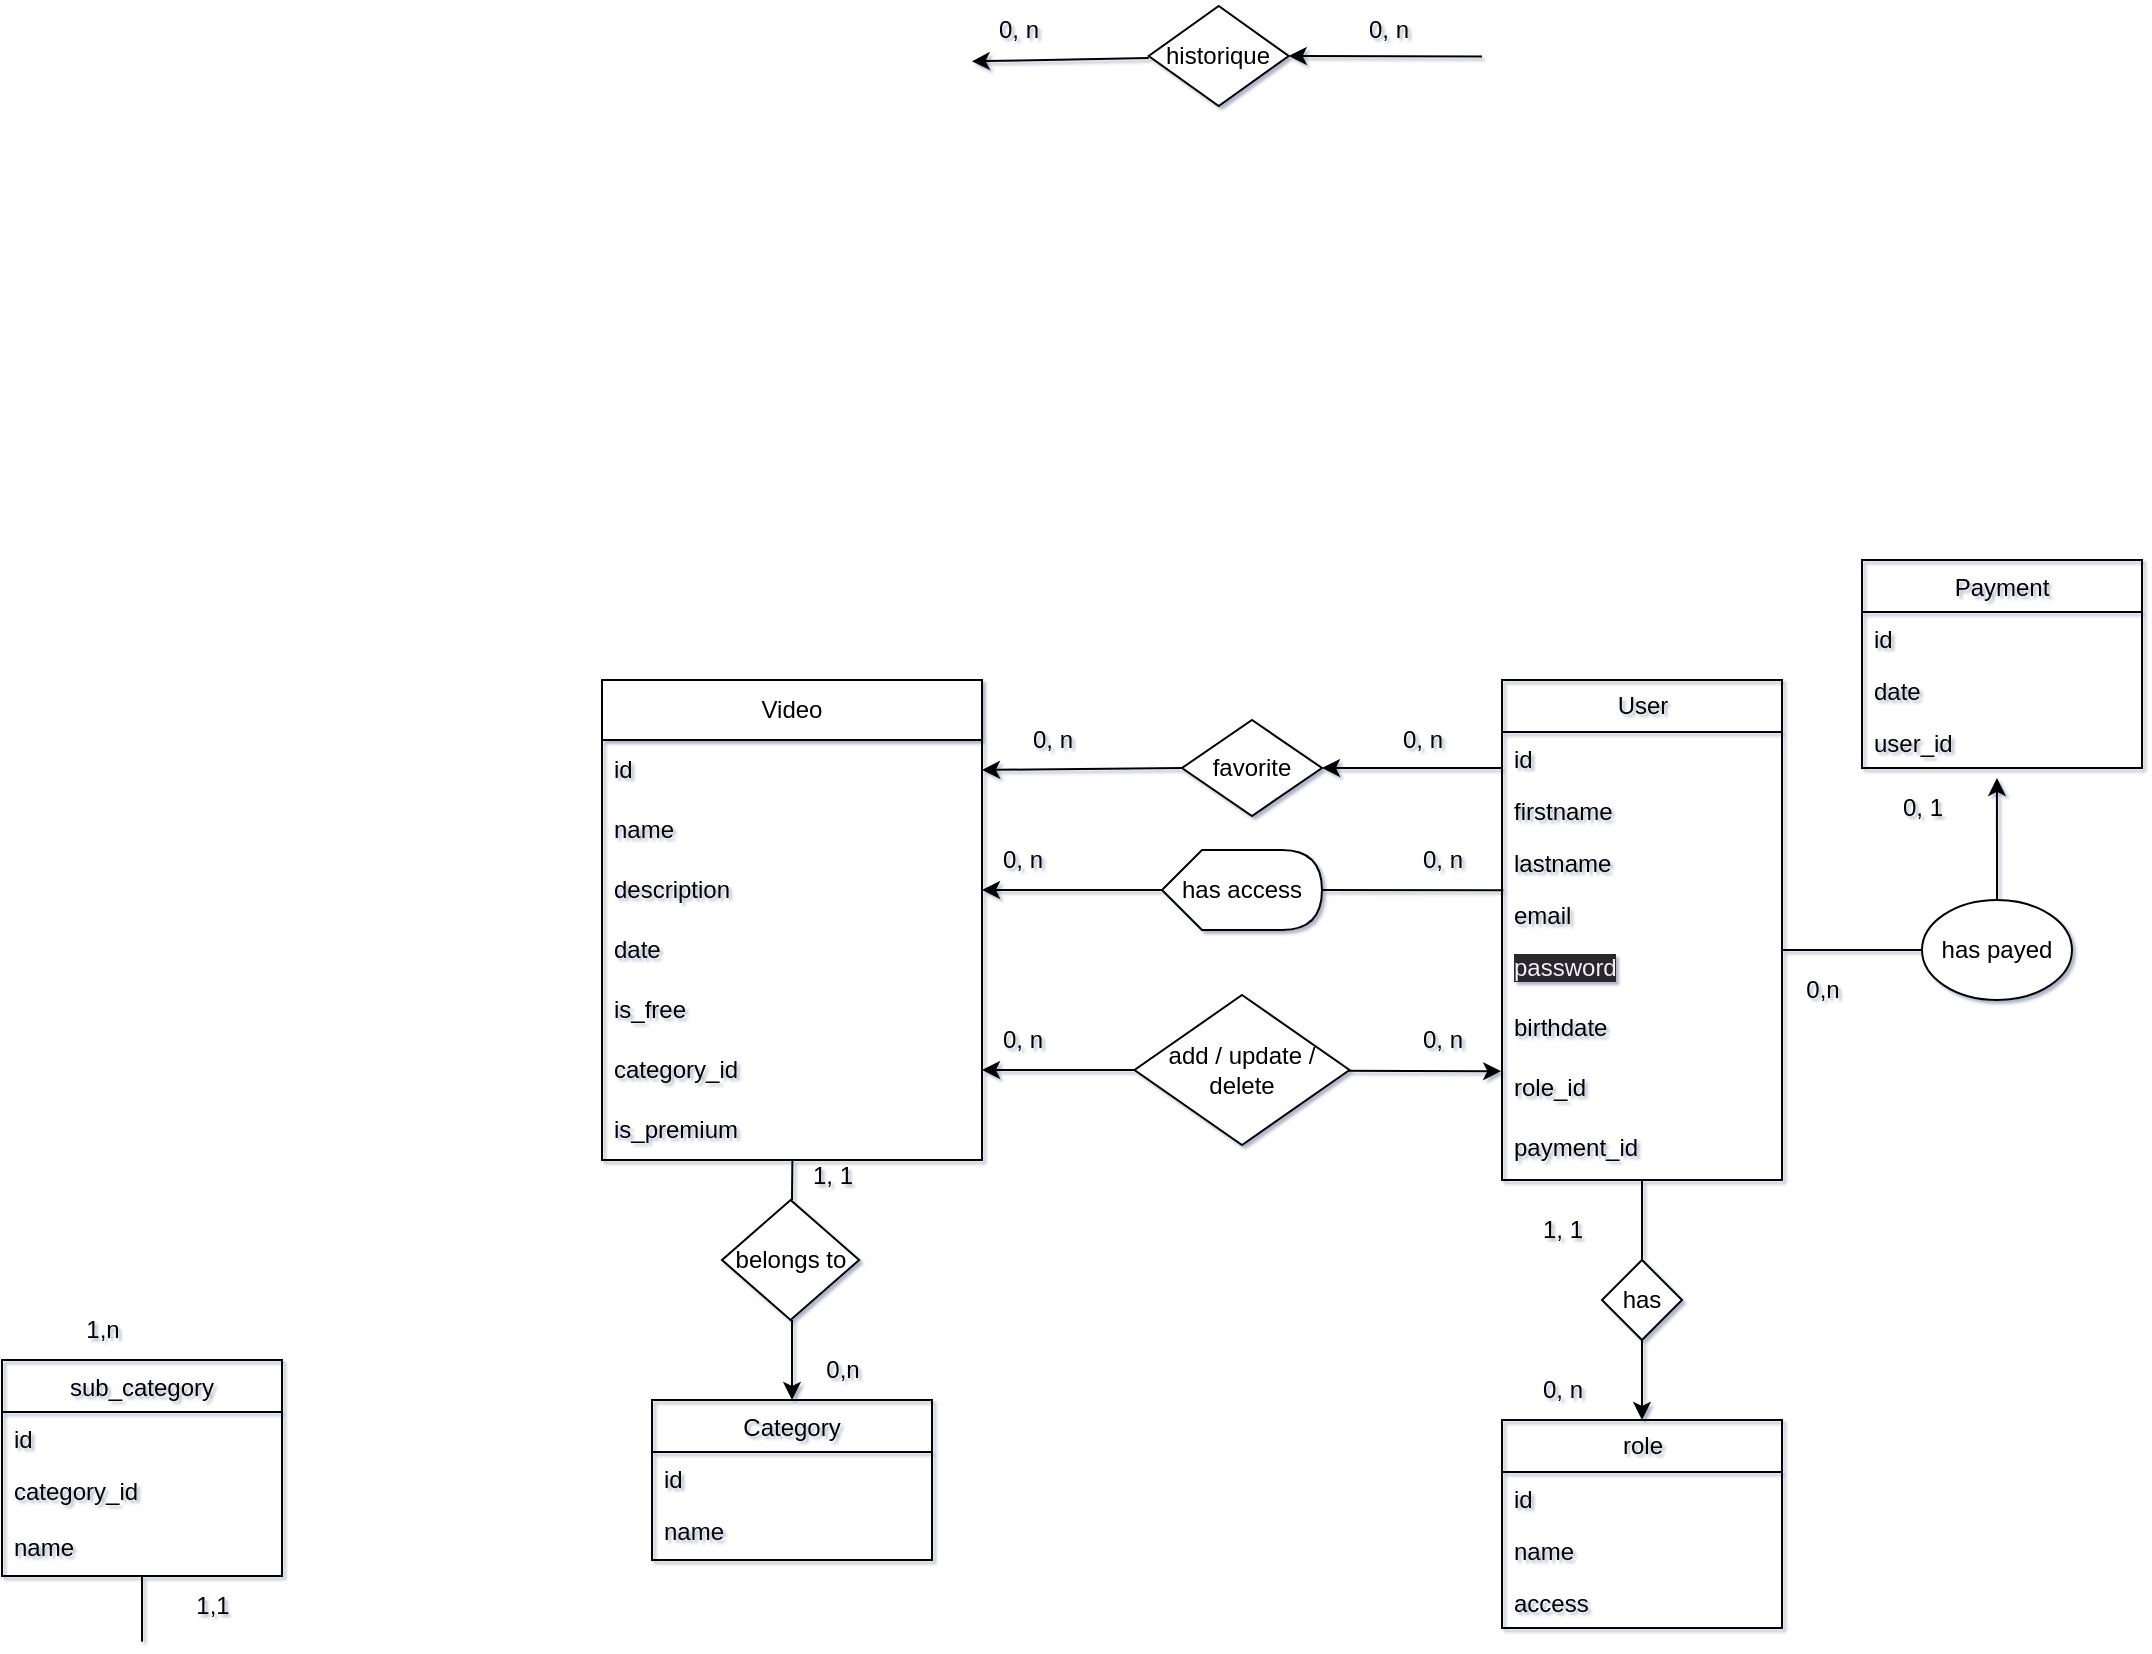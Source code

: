 <mxfile>
    <diagram id="uaoA3VIPOTSZEhaLj86w" name="MCD">
        <mxGraphModel dx="1406" dy="827" grid="1" gridSize="10" guides="1" tooltips="1" connect="1" arrows="1" fold="1" page="1" pageScale="1" pageWidth="2000" pageHeight="2000" background="none" math="0" shadow="1">
            <root>
                <mxCell id="0"/>
                <mxCell id="1" parent="0"/>
                <mxCell id="L_8bNsMjMJ93GFnpPLiV-7" value="Video" style="swimlane;fontStyle=0;childLayout=stackLayout;horizontal=1;startSize=30;horizontalStack=0;resizeParent=1;resizeParentMax=0;resizeLast=0;collapsible=1;marginBottom=0;whiteSpace=wrap;html=1;rounded=0;" parent="1" vertex="1">
                    <mxGeometry x="680" y="540" width="190" height="240" as="geometry"/>
                </mxCell>
                <mxCell id="L_8bNsMjMJ93GFnpPLiV-8" value="id" style="text;strokeColor=none;fillColor=none;align=left;verticalAlign=middle;spacingLeft=4;spacingRight=4;overflow=hidden;points=[[0,0.5],[1,0.5]];portConstraint=eastwest;rotatable=0;whiteSpace=wrap;html=1;rounded=0;" parent="L_8bNsMjMJ93GFnpPLiV-7" vertex="1">
                    <mxGeometry y="30" width="190" height="30" as="geometry"/>
                </mxCell>
                <mxCell id="L_8bNsMjMJ93GFnpPLiV-9" value="name" style="text;strokeColor=none;fillColor=none;align=left;verticalAlign=middle;spacingLeft=4;spacingRight=4;overflow=hidden;points=[[0,0.5],[1,0.5]];portConstraint=eastwest;rotatable=0;whiteSpace=wrap;html=1;rounded=0;" parent="L_8bNsMjMJ93GFnpPLiV-7" vertex="1">
                    <mxGeometry y="60" width="190" height="30" as="geometry"/>
                </mxCell>
                <mxCell id="L_8bNsMjMJ93GFnpPLiV-10" value="description" style="text;strokeColor=none;fillColor=none;align=left;verticalAlign=middle;spacingLeft=4;spacingRight=4;overflow=hidden;points=[[0,0.5],[1,0.5]];portConstraint=eastwest;rotatable=0;whiteSpace=wrap;html=1;rounded=0;" parent="L_8bNsMjMJ93GFnpPLiV-7" vertex="1">
                    <mxGeometry y="90" width="190" height="30" as="geometry"/>
                </mxCell>
                <mxCell id="L_8bNsMjMJ93GFnpPLiV-11" value="date" style="text;strokeColor=none;fillColor=none;align=left;verticalAlign=middle;spacingLeft=4;spacingRight=4;overflow=hidden;points=[[0,0.5],[1,0.5]];portConstraint=eastwest;rotatable=0;whiteSpace=wrap;html=1;rounded=0;" parent="L_8bNsMjMJ93GFnpPLiV-7" vertex="1">
                    <mxGeometry y="120" width="190" height="30" as="geometry"/>
                </mxCell>
                <mxCell id="L_8bNsMjMJ93GFnpPLiV-37" value="is_free" style="text;strokeColor=none;fillColor=none;align=left;verticalAlign=middle;spacingLeft=4;spacingRight=4;overflow=hidden;points=[[0,0.5],[1,0.5]];portConstraint=eastwest;rotatable=0;whiteSpace=wrap;html=1;rounded=0;" parent="L_8bNsMjMJ93GFnpPLiV-7" vertex="1">
                    <mxGeometry y="150" width="190" height="30" as="geometry"/>
                </mxCell>
                <mxCell id="NUtEAGHy_NVAd5wBGtWL-39" value="category_id" style="text;strokeColor=none;fillColor=none;align=left;verticalAlign=middle;spacingLeft=4;spacingRight=4;overflow=hidden;points=[[0,0.5],[1,0.5]];portConstraint=eastwest;rotatable=0;whiteSpace=wrap;html=1;rounded=0;" parent="L_8bNsMjMJ93GFnpPLiV-7" vertex="1">
                    <mxGeometry y="180" width="190" height="30" as="geometry"/>
                </mxCell>
                <mxCell id="BiAV2RsuEZXV9vzLQTs2-25" value="is_premium" style="text;strokeColor=none;fillColor=none;align=left;verticalAlign=middle;spacingLeft=4;spacingRight=4;overflow=hidden;points=[[0,0.5],[1,0.5]];portConstraint=eastwest;rotatable=0;whiteSpace=wrap;html=1;rounded=0;" parent="L_8bNsMjMJ93GFnpPLiV-7" vertex="1">
                    <mxGeometry y="210" width="190" height="30" as="geometry"/>
                </mxCell>
                <mxCell id="NUtEAGHy_NVAd5wBGtWL-36" style="edgeStyle=none;html=1;entryX=1;entryY=0.5;entryDx=0;entryDy=0;rounded=0;" parent="1" target="g6TBwO_J7WBDOxAcMcyP-36" edge="1">
                    <mxGeometry relative="1" as="geometry">
                        <mxPoint x="1130" y="584" as="sourcePoint"/>
                    </mxGeometry>
                </mxCell>
                <mxCell id="ZFNHoL1dvjfjtghx4820-29" style="edgeStyle=none;html=1;entryX=0.5;entryY=0;entryDx=0;entryDy=0;startArrow=none;rounded=0;exitX=0.5;exitY=1;exitDx=0;exitDy=0;" parent="1" source="ZFNHoL1dvjfjtghx4820-32" target="ZFNHoL1dvjfjtghx4820-25" edge="1">
                    <mxGeometry relative="1" as="geometry">
                        <mxPoint x="1200" y="920" as="sourcePoint"/>
                    </mxGeometry>
                </mxCell>
                <mxCell id="9fNZZeCM0rs2PwFDYznR-19" value="User" style="swimlane;fontStyle=0;childLayout=stackLayout;horizontal=1;startSize=26;fillColor=none;horizontalStack=0;resizeParent=1;resizeParentMax=0;resizeLast=0;collapsible=1;marginBottom=0;html=1;rounded=0;" parent="1" vertex="1">
                    <mxGeometry x="1130" y="540" width="140" height="250" as="geometry"/>
                </mxCell>
                <mxCell id="9fNZZeCM0rs2PwFDYznR-20" value="id" style="text;strokeColor=none;fillColor=none;align=left;verticalAlign=top;spacingLeft=4;spacingRight=4;overflow=hidden;rotatable=0;points=[[0,0.5],[1,0.5]];portConstraint=eastwest;whiteSpace=wrap;html=1;rounded=0;" parent="9fNZZeCM0rs2PwFDYznR-19" vertex="1">
                    <mxGeometry y="26" width="140" height="26" as="geometry"/>
                </mxCell>
                <mxCell id="9fNZZeCM0rs2PwFDYznR-21" value="firstname" style="text;strokeColor=none;fillColor=none;align=left;verticalAlign=top;spacingLeft=4;spacingRight=4;overflow=hidden;rotatable=0;points=[[0,0.5],[1,0.5]];portConstraint=eastwest;whiteSpace=wrap;html=1;rounded=0;" parent="9fNZZeCM0rs2PwFDYznR-19" vertex="1">
                    <mxGeometry y="52" width="140" height="26" as="geometry"/>
                </mxCell>
                <mxCell id="25" value="lastname" style="text;strokeColor=none;fillColor=none;align=left;verticalAlign=top;spacingLeft=4;spacingRight=4;overflow=hidden;rotatable=0;points=[[0,0.5],[1,0.5]];portConstraint=eastwest;whiteSpace=wrap;html=1;rounded=0;" parent="9fNZZeCM0rs2PwFDYznR-19" vertex="1">
                    <mxGeometry y="78" width="140" height="26" as="geometry"/>
                </mxCell>
                <mxCell id="RnirZhR9fVu3_l-SXtaW-27" value="email&lt;br&gt;" style="text;strokeColor=none;fillColor=none;align=left;verticalAlign=top;spacingLeft=4;spacingRight=4;overflow=hidden;rotatable=0;points=[[0,0.5],[1,0.5]];portConstraint=eastwest;whiteSpace=wrap;html=1;rounded=0;" parent="9fNZZeCM0rs2PwFDYznR-19" vertex="1">
                    <mxGeometry y="104" width="140" height="26" as="geometry"/>
                </mxCell>
                <mxCell id="RnirZhR9fVu3_l-SXtaW-26" value="&lt;span style=&quot;color: rgb(240, 240, 240); font-family: Helvetica; font-size: 12px; font-style: normal; font-variant-ligatures: normal; font-variant-caps: normal; font-weight: 400; letter-spacing: normal; orphans: 2; text-align: left; text-indent: 0px; text-transform: none; widows: 2; word-spacing: 0px; -webkit-text-stroke-width: 0px; background-color: rgb(42, 37, 47); text-decoration-thickness: initial; text-decoration-style: initial; text-decoration-color: initial; float: none; display: inline !important;&quot;&gt;password&lt;/span&gt;" style="text;strokeColor=none;fillColor=none;align=left;verticalAlign=top;spacingLeft=4;spacingRight=4;overflow=hidden;rotatable=0;points=[[0,0.5],[1,0.5]];portConstraint=eastwest;whiteSpace=wrap;html=1;rounded=0;" parent="9fNZZeCM0rs2PwFDYznR-19" vertex="1">
                    <mxGeometry y="130" width="140" height="30" as="geometry"/>
                </mxCell>
                <mxCell id="9fNZZeCM0rs2PwFDYznR-22" value="birthdate" style="text;strokeColor=none;fillColor=none;align=left;verticalAlign=top;spacingLeft=4;spacingRight=4;overflow=hidden;rotatable=0;points=[[0,0.5],[1,0.5]];portConstraint=eastwest;whiteSpace=wrap;html=1;rounded=0;" parent="9fNZZeCM0rs2PwFDYznR-19" vertex="1">
                    <mxGeometry y="160" width="140" height="30" as="geometry"/>
                </mxCell>
                <mxCell id="x48QGIkwik4MsXpRRgGH-26" value="role_id" style="text;strokeColor=none;fillColor=none;align=left;verticalAlign=top;spacingLeft=4;spacingRight=4;overflow=hidden;rotatable=0;points=[[0,0.5],[1,0.5]];portConstraint=eastwest;whiteSpace=wrap;html=1;rounded=0;" parent="9fNZZeCM0rs2PwFDYznR-19" vertex="1">
                    <mxGeometry y="190" width="140" height="30" as="geometry"/>
                </mxCell>
                <mxCell id="KxeRnxp0VntX--bma_UV-25" value="payment_id" style="text;strokeColor=none;fillColor=none;align=left;verticalAlign=top;spacingLeft=4;spacingRight=4;overflow=hidden;rotatable=0;points=[[0,0.5],[1,0.5]];portConstraint=eastwest;whiteSpace=wrap;html=1;rounded=0;" parent="9fNZZeCM0rs2PwFDYznR-19" vertex="1">
                    <mxGeometry y="220" width="140" height="30" as="geometry"/>
                </mxCell>
                <mxCell id="8PBf5rZc-h8Lww-FZCgt-25" style="edgeStyle=none;html=1;entryX=0.5;entryY=0;entryDx=0;entryDy=0;startArrow=none;exitX=0.5;exitY=1;exitDx=0;exitDy=0;" parent="1" target="cCSpjDRhV05uS-plZCm0-25" edge="1">
                    <mxGeometry relative="1" as="geometry">
                        <mxPoint x="775.005" y="860.0" as="sourcePoint"/>
                    </mxGeometry>
                </mxCell>
                <mxCell id="RnirZhR9fVu3_l-SXtaW-20" value="sub_category" style="swimlane;fontStyle=0;childLayout=stackLayout;horizontal=1;startSize=26;fillColor=none;horizontalStack=0;resizeParent=1;resizeParentMax=0;resizeLast=0;collapsible=1;marginBottom=0;rounded=0;" parent="1" vertex="1">
                    <mxGeometry x="380" y="880" width="140" height="108" as="geometry"/>
                </mxCell>
                <mxCell id="RnirZhR9fVu3_l-SXtaW-21" value="id" style="text;strokeColor=none;fillColor=none;align=left;verticalAlign=top;spacingLeft=4;spacingRight=4;overflow=hidden;rotatable=0;points=[[0,0.5],[1,0.5]];portConstraint=eastwest;rounded=0;" parent="RnirZhR9fVu3_l-SXtaW-20" vertex="1">
                    <mxGeometry y="26" width="140" height="26" as="geometry"/>
                </mxCell>
                <mxCell id="8PBf5rZc-h8Lww-FZCgt-31" value="category_id" style="text;strokeColor=none;fillColor=none;align=left;verticalAlign=top;spacingLeft=4;spacingRight=4;overflow=hidden;rotatable=0;points=[[0,0.5],[1,0.5]];portConstraint=eastwest;rounded=0;" parent="RnirZhR9fVu3_l-SXtaW-20" vertex="1">
                    <mxGeometry y="52" width="140" height="28" as="geometry"/>
                </mxCell>
                <mxCell id="RnirZhR9fVu3_l-SXtaW-22" value="name&#10;" style="text;strokeColor=none;fillColor=none;align=left;verticalAlign=top;spacingLeft=4;spacingRight=4;overflow=hidden;rotatable=0;points=[[0,0.5],[1,0.5]];portConstraint=eastwest;rounded=0;" parent="RnirZhR9fVu3_l-SXtaW-20" vertex="1">
                    <mxGeometry y="80" width="140" height="28" as="geometry"/>
                </mxCell>
                <mxCell id="RnirZhR9fVu3_l-SXtaW-28" style="edgeStyle=none;html=1;exitX=0;exitY=0.5;exitDx=0;exitDy=0;entryX=1;entryY=0.5;entryDx=0;entryDy=0;startArrow=none;rounded=0;" parent="1" source="L_8bNsMjMJ93GFnpPLiV-34" target="L_8bNsMjMJ93GFnpPLiV-10" edge="1">
                    <mxGeometry relative="1" as="geometry"/>
                </mxCell>
                <mxCell id="RnirZhR9fVu3_l-SXtaW-29" value="0, n" style="text;html=1;align=center;verticalAlign=middle;resizable=0;points=[];autosize=1;strokeColor=none;fillColor=none;rounded=0;" parent="1" vertex="1">
                    <mxGeometry x="1080" y="615" width="40" height="30" as="geometry"/>
                </mxCell>
                <mxCell id="RnirZhR9fVu3_l-SXtaW-30" value="0, n" style="text;html=1;align=center;verticalAlign=middle;resizable=0;points=[];autosize=1;strokeColor=none;fillColor=none;rounded=0;" parent="1" vertex="1">
                    <mxGeometry x="870" y="615" width="40" height="30" as="geometry"/>
                </mxCell>
                <mxCell id="L_8bNsMjMJ93GFnpPLiV-33" value="" style="edgeStyle=none;html=1;exitX=0.005;exitY=0.045;exitDx=0;exitDy=0;entryX=1;entryY=0.5;entryDx=0;entryDy=0;endArrow=none;exitPerimeter=0;rounded=0;" parent="1" source="RnirZhR9fVu3_l-SXtaW-27" target="L_8bNsMjMJ93GFnpPLiV-34" edge="1">
                    <mxGeometry relative="1" as="geometry">
                        <mxPoint x="1140" y="651.0" as="sourcePoint"/>
                        <mxPoint x="870" y="645" as="targetPoint"/>
                    </mxGeometry>
                </mxCell>
                <mxCell id="L_8bNsMjMJ93GFnpPLiV-34" value="has access" style="shape=display;whiteSpace=wrap;html=1;rounded=0;" parent="1" vertex="1">
                    <mxGeometry x="960" y="625" width="80" height="40" as="geometry"/>
                </mxCell>
                <mxCell id="NUtEAGHy_NVAd5wBGtWL-30" style="edgeStyle=none;html=1;exitX=0;exitY=0.5;exitDx=0;exitDy=0;entryX=-0.003;entryY=0.187;entryDx=0;entryDy=0;entryPerimeter=0;rounded=0;" parent="1" source="g6TBwO_J7WBDOxAcMcyP-25" target="x48QGIkwik4MsXpRRgGH-26" edge="1">
                    <mxGeometry relative="1" as="geometry">
                        <mxPoint x="670" y="910.66" as="targetPoint"/>
                        <Array as="points"/>
                    </mxGeometry>
                </mxCell>
                <mxCell id="g6TBwO_J7WBDOxAcMcyP-25" value="add / update / delete" style="rhombus;whiteSpace=wrap;html=1;rounded=0;" parent="1" vertex="1">
                    <mxGeometry x="946.25" y="697.5" width="107.5" height="75" as="geometry"/>
                </mxCell>
                <mxCell id="g6TBwO_J7WBDOxAcMcyP-26" value="" style="endArrow=classic;html=1;exitX=0;exitY=0.5;exitDx=0;exitDy=0;entryX=1;entryY=0.5;entryDx=0;entryDy=0;rounded=0;" parent="1" source="g6TBwO_J7WBDOxAcMcyP-25" target="NUtEAGHy_NVAd5wBGtWL-39" edge="1">
                    <mxGeometry width="50" height="50" relative="1" as="geometry">
                        <mxPoint x="940" y="830.66" as="sourcePoint"/>
                        <mxPoint x="860" y="750" as="targetPoint"/>
                        <Array as="points"/>
                    </mxGeometry>
                </mxCell>
                <mxCell id="NUtEAGHy_NVAd5wBGtWL-40" style="edgeStyle=none;html=1;entryX=1;entryY=0.5;entryDx=0;entryDy=0;rounded=0;" parent="1" target="L_8bNsMjMJ93GFnpPLiV-8" edge="1">
                    <mxGeometry relative="1" as="geometry">
                        <mxPoint x="970" y="584" as="sourcePoint"/>
                    </mxGeometry>
                </mxCell>
                <mxCell id="g6TBwO_J7WBDOxAcMcyP-36" value="favorite" style="rhombus;whiteSpace=wrap;html=1;rounded=0;" parent="1" vertex="1">
                    <mxGeometry x="970" y="560" width="70" height="48" as="geometry"/>
                </mxCell>
                <mxCell id="NUtEAGHy_NVAd5wBGtWL-35" value="" style="edgeStyle=none;html=1;endArrow=none;rounded=0;exitX=0.501;exitY=0.999;exitDx=0;exitDy=0;exitPerimeter=0;" parent="1" source="BiAV2RsuEZXV9vzLQTs2-25" edge="1">
                    <mxGeometry relative="1" as="geometry">
                        <mxPoint x="775" y="800" as="targetPoint"/>
                        <mxPoint x="775" y="748" as="sourcePoint"/>
                        <Array as="points"/>
                    </mxGeometry>
                </mxCell>
                <mxCell id="g6TBwO_J7WBDOxAcMcyP-35" value="belongs to" style="rhombus;whiteSpace=wrap;html=1;rounded=0;" parent="1" vertex="1">
                    <mxGeometry x="740" y="800" width="68.57" height="60" as="geometry"/>
                </mxCell>
                <mxCell id="NUtEAGHy_NVAd5wBGtWL-41" value="0, n" style="text;html=1;align=center;verticalAlign=middle;resizable=0;points=[];autosize=1;strokeColor=none;fillColor=none;rounded=0;" parent="1" vertex="1">
                    <mxGeometry x="1070" y="555" width="40" height="30" as="geometry"/>
                </mxCell>
                <mxCell id="NUtEAGHy_NVAd5wBGtWL-42" value="0, n" style="text;html=1;align=center;verticalAlign=middle;resizable=0;points=[];autosize=1;strokeColor=none;fillColor=none;rounded=0;" parent="1" vertex="1">
                    <mxGeometry x="885" y="555" width="40" height="30" as="geometry"/>
                </mxCell>
                <mxCell id="Mc6BgI8urGvDf0fYydQP-25" value="1, 1" style="text;html=1;align=center;verticalAlign=middle;resizable=0;points=[];autosize=1;strokeColor=none;fillColor=none;rounded=0;" parent="1" vertex="1">
                    <mxGeometry x="775" y="772.5" width="40" height="30" as="geometry"/>
                </mxCell>
                <mxCell id="Mc6BgI8urGvDf0fYydQP-26" value="1,n" style="text;html=1;align=center;verticalAlign=middle;resizable=0;points=[];autosize=1;strokeColor=none;fillColor=none;rounded=0;" parent="1" vertex="1">
                    <mxGeometry x="409.99" y="850" width="40" height="30" as="geometry"/>
                </mxCell>
                <mxCell id="9Q705Vj6sk4ejyV617RU-25" style="edgeStyle=none;html=1;entryX=1;entryY=0.5;entryDx=0;entryDy=0;exitX=-0.024;exitY=0.174;exitDx=0;exitDy=0;exitPerimeter=0;rounded=0;" parent="1" target="9Q705Vj6sk4ejyV617RU-27" edge="1">
                    <mxGeometry relative="1" as="geometry">
                        <mxPoint x="1120" y="228.22" as="sourcePoint"/>
                    </mxGeometry>
                </mxCell>
                <mxCell id="9Q705Vj6sk4ejyV617RU-26" style="edgeStyle=none;html=1;entryX=-0.087;entryY=1.022;entryDx=0;entryDy=0;entryPerimeter=0;rounded=0;" parent="1" target="9Q705Vj6sk4ejyV617RU-29" edge="1">
                    <mxGeometry relative="1" as="geometry">
                        <mxPoint x="953.36" y="229" as="sourcePoint"/>
                        <mxPoint x="853.36" y="230" as="targetPoint"/>
                    </mxGeometry>
                </mxCell>
                <mxCell id="9Q705Vj6sk4ejyV617RU-27" value="historique" style="rhombus;whiteSpace=wrap;html=1;rounded=0;" parent="1" vertex="1">
                    <mxGeometry x="953.36" y="203" width="70" height="50" as="geometry"/>
                </mxCell>
                <mxCell id="9Q705Vj6sk4ejyV617RU-28" value="0, n" style="text;html=1;align=center;verticalAlign=middle;resizable=0;points=[];autosize=1;strokeColor=none;fillColor=none;rounded=0;" parent="1" vertex="1">
                    <mxGeometry x="1053.36" y="200" width="40" height="30" as="geometry"/>
                </mxCell>
                <mxCell id="9Q705Vj6sk4ejyV617RU-29" value="0, n" style="text;html=1;align=center;verticalAlign=middle;resizable=0;points=[];autosize=1;strokeColor=none;fillColor=none;rounded=0;" parent="1" vertex="1">
                    <mxGeometry x="868.36" y="200" width="40" height="30" as="geometry"/>
                </mxCell>
                <mxCell id="ZFNHoL1dvjfjtghx4820-25" value="role" style="swimlane;fontStyle=0;childLayout=stackLayout;horizontal=1;startSize=26;fillColor=none;horizontalStack=0;resizeParent=1;resizeParentMax=0;resizeLast=0;collapsible=1;marginBottom=0;html=1;rounded=0;" parent="1" vertex="1">
                    <mxGeometry x="1130" y="910" width="140" height="104" as="geometry"/>
                </mxCell>
                <mxCell id="ZFNHoL1dvjfjtghx4820-26" value="id" style="text;strokeColor=none;fillColor=none;align=left;verticalAlign=top;spacingLeft=4;spacingRight=4;overflow=hidden;rotatable=0;points=[[0,0.5],[1,0.5]];portConstraint=eastwest;whiteSpace=wrap;html=1;rounded=0;" parent="ZFNHoL1dvjfjtghx4820-25" vertex="1">
                    <mxGeometry y="26" width="140" height="26" as="geometry"/>
                </mxCell>
                <mxCell id="ZFNHoL1dvjfjtghx4820-27" value="name" style="text;strokeColor=none;fillColor=none;align=left;verticalAlign=top;spacingLeft=4;spacingRight=4;overflow=hidden;rotatable=0;points=[[0,0.5],[1,0.5]];portConstraint=eastwest;whiteSpace=wrap;html=1;rounded=0;" parent="ZFNHoL1dvjfjtghx4820-25" vertex="1">
                    <mxGeometry y="52" width="140" height="26" as="geometry"/>
                </mxCell>
                <mxCell id="TSUJck2x12VRzBZJ2enX-25" value="access" style="text;strokeColor=none;fillColor=none;align=left;verticalAlign=top;spacingLeft=4;spacingRight=4;overflow=hidden;rotatable=0;points=[[0,0.5],[1,0.5]];portConstraint=eastwest;whiteSpace=wrap;html=1;rounded=0;" parent="ZFNHoL1dvjfjtghx4820-25" vertex="1">
                    <mxGeometry y="78" width="140" height="26" as="geometry"/>
                </mxCell>
                <mxCell id="ZFNHoL1dvjfjtghx4820-31" value="" style="edgeStyle=none;html=1;entryX=0.5;entryY=0;entryDx=0;entryDy=0;endArrow=none;rounded=0;" parent="1" source="9fNZZeCM0rs2PwFDYznR-19" target="ZFNHoL1dvjfjtghx4820-32" edge="1">
                    <mxGeometry relative="1" as="geometry">
                        <mxPoint x="1200" y="730" as="sourcePoint"/>
                        <mxPoint x="1200" y="842" as="targetPoint"/>
                    </mxGeometry>
                </mxCell>
                <mxCell id="ZFNHoL1dvjfjtghx4820-32" value="has" style="rhombus;whiteSpace=wrap;html=1;rounded=0;" parent="1" vertex="1">
                    <mxGeometry x="1180" y="830" width="40" height="40" as="geometry"/>
                </mxCell>
                <mxCell id="ZFNHoL1dvjfjtghx4820-33" value="1, 1" style="text;html=1;align=center;verticalAlign=middle;resizable=0;points=[];autosize=1;strokeColor=none;fillColor=none;rounded=0;" parent="1" vertex="1">
                    <mxGeometry x="1140" y="800" width="40" height="30" as="geometry"/>
                </mxCell>
                <mxCell id="ZFNHoL1dvjfjtghx4820-34" value="0, n" style="text;html=1;align=center;verticalAlign=middle;resizable=0;points=[];autosize=1;strokeColor=none;fillColor=none;rounded=0;" parent="1" vertex="1">
                    <mxGeometry x="1140" y="880" width="40" height="30" as="geometry"/>
                </mxCell>
                <mxCell id="g-7vgaoVGtbg4EE6pyxx-25" value="Payment" style="swimlane;fontStyle=0;childLayout=stackLayout;horizontal=1;startSize=26;fillColor=none;horizontalStack=0;resizeParent=1;resizeParentMax=0;resizeLast=0;collapsible=1;marginBottom=0;rounded=0;" parent="1" vertex="1">
                    <mxGeometry x="1310" y="480" width="140" height="104" as="geometry"/>
                </mxCell>
                <mxCell id="g-7vgaoVGtbg4EE6pyxx-26" value="id" style="text;strokeColor=none;fillColor=none;align=left;verticalAlign=top;spacingLeft=4;spacingRight=4;overflow=hidden;rotatable=0;points=[[0,0.5],[1,0.5]];portConstraint=eastwest;rounded=0;" parent="g-7vgaoVGtbg4EE6pyxx-25" vertex="1">
                    <mxGeometry y="26" width="140" height="26" as="geometry"/>
                </mxCell>
                <mxCell id="g-7vgaoVGtbg4EE6pyxx-28" value="date" style="text;strokeColor=none;fillColor=none;align=left;verticalAlign=top;spacingLeft=4;spacingRight=4;overflow=hidden;rotatable=0;points=[[0,0.5],[1,0.5]];portConstraint=eastwest;rounded=0;" parent="g-7vgaoVGtbg4EE6pyxx-25" vertex="1">
                    <mxGeometry y="52" width="140" height="26" as="geometry"/>
                </mxCell>
                <mxCell id="s9G799sHE5MDW9-Ki8M3-25" value="user_id" style="text;strokeColor=none;fillColor=none;align=left;verticalAlign=top;spacingLeft=4;spacingRight=4;overflow=hidden;rotatable=0;points=[[0,0.5],[1,0.5]];portConstraint=eastwest;rounded=0;" parent="g-7vgaoVGtbg4EE6pyxx-25" vertex="1">
                    <mxGeometry y="78" width="140" height="26" as="geometry"/>
                </mxCell>
                <mxCell id="8ZXvlXvtWABD4cwIGvBc-30" style="edgeStyle=none;html=1;exitX=0.5;exitY=0;exitDx=0;exitDy=0;startArrow=none;entryX=0.482;entryY=1.192;entryDx=0;entryDy=0;entryPerimeter=0;" parent="1" source="g-7vgaoVGtbg4EE6pyxx-30" target="s9G799sHE5MDW9-Ki8M3-25" edge="1">
                    <mxGeometry relative="1" as="geometry">
                        <mxPoint x="1370" y="560" as="targetPoint"/>
                        <Array as="points"/>
                    </mxGeometry>
                </mxCell>
                <mxCell id="MARSxKGa5A-1fX1n31F--31" value="" style="edgeStyle=none;html=1;entryX=0;entryY=0.5;entryDx=0;entryDy=0;endArrow=none;" parent="1" target="g-7vgaoVGtbg4EE6pyxx-30" edge="1">
                    <mxGeometry relative="1" as="geometry">
                        <mxPoint x="1493.22" y="586.82" as="targetPoint"/>
                        <Array as="points"/>
                        <mxPoint x="1270" y="675" as="sourcePoint"/>
                    </mxGeometry>
                </mxCell>
                <mxCell id="g-7vgaoVGtbg4EE6pyxx-30" value="has payed" style="ellipse;whiteSpace=wrap;html=1;" parent="1" vertex="1">
                    <mxGeometry x="1340" y="650" width="75" height="50" as="geometry"/>
                </mxCell>
                <mxCell id="g-7vgaoVGtbg4EE6pyxx-32" value="0,n" style="text;html=1;align=center;verticalAlign=middle;resizable=0;points=[];autosize=1;strokeColor=none;fillColor=none;" parent="1" vertex="1">
                    <mxGeometry x="1270" y="680" width="40" height="30" as="geometry"/>
                </mxCell>
                <mxCell id="pL327y7G71KzU-2k3UK--32" value="0, 1" style="text;html=1;align=center;verticalAlign=middle;resizable=0;points=[];autosize=1;strokeColor=none;fillColor=none;" parent="1" vertex="1">
                    <mxGeometry x="1320" y="589" width="40" height="30" as="geometry"/>
                </mxCell>
                <mxCell id="eIAcmVXnuglADGOaML17-25" value="0, n" style="text;html=1;align=center;verticalAlign=middle;resizable=0;points=[];autosize=1;strokeColor=none;fillColor=none;rounded=0;" parent="1" vertex="1">
                    <mxGeometry x="870" y="705" width="40" height="30" as="geometry"/>
                </mxCell>
                <mxCell id="eIAcmVXnuglADGOaML17-26" value="0, n" style="text;html=1;align=center;verticalAlign=middle;resizable=0;points=[];autosize=1;strokeColor=none;fillColor=none;rounded=0;" parent="1" vertex="1">
                    <mxGeometry x="1080" y="705" width="40" height="30" as="geometry"/>
                </mxCell>
                <mxCell id="cCSpjDRhV05uS-plZCm0-25" value="Category" style="swimlane;fontStyle=0;childLayout=stackLayout;horizontal=1;startSize=26;fillColor=none;horizontalStack=0;resizeParent=1;resizeParentMax=0;resizeLast=0;collapsible=1;marginBottom=0;rounded=0;" parent="1" vertex="1">
                    <mxGeometry x="705" y="900" width="140" height="80" as="geometry"/>
                </mxCell>
                <mxCell id="cCSpjDRhV05uS-plZCm0-26" value="id" style="text;strokeColor=none;fillColor=none;align=left;verticalAlign=top;spacingLeft=4;spacingRight=4;overflow=hidden;rotatable=0;points=[[0,0.5],[1,0.5]];portConstraint=eastwest;rounded=0;" parent="cCSpjDRhV05uS-plZCm0-25" vertex="1">
                    <mxGeometry y="26" width="140" height="26" as="geometry"/>
                </mxCell>
                <mxCell id="cCSpjDRhV05uS-plZCm0-27" value="name&#10;" style="text;strokeColor=none;fillColor=none;align=left;verticalAlign=top;spacingLeft=4;spacingRight=4;overflow=hidden;rotatable=0;points=[[0,0.5],[1,0.5]];portConstraint=eastwest;rounded=0;" parent="cCSpjDRhV05uS-plZCm0-25" vertex="1">
                    <mxGeometry y="52" width="140" height="28" as="geometry"/>
                </mxCell>
                <mxCell id="8PBf5rZc-h8Lww-FZCgt-27" value="" style="edgeStyle=none;html=1;entryX=0.5;entryY=0;entryDx=0;entryDy=0;endArrow=none;" parent="1" source="RnirZhR9fVu3_l-SXtaW-20" edge="1">
                    <mxGeometry relative="1" as="geometry">
                        <mxPoint x="449.99" y="965" as="sourcePoint"/>
                        <mxPoint x="449.995" y="1020.83" as="targetPoint"/>
                    </mxGeometry>
                </mxCell>
                <mxCell id="IVwtytz6U0_nrHfUuLFf-26" value="0,n" style="text;html=1;align=center;verticalAlign=middle;resizable=0;points=[];autosize=1;strokeColor=none;fillColor=none;" parent="1" vertex="1">
                    <mxGeometry x="780" y="870" width="40" height="30" as="geometry"/>
                </mxCell>
                <mxCell id="IVwtytz6U0_nrHfUuLFf-27" value="1,1" style="text;html=1;align=center;verticalAlign=middle;resizable=0;points=[];autosize=1;strokeColor=none;fillColor=none;" parent="1" vertex="1">
                    <mxGeometry x="464.99" y="988" width="40" height="30" as="geometry"/>
                </mxCell>
            </root>
        </mxGraphModel>
    </diagram>
    <diagram id="qna6OdZYFj39_xBoDFOX" name="MLD">
        <mxGraphModel dx="1172" dy="689" grid="1" gridSize="10" guides="1" tooltips="1" connect="1" arrows="1" fold="1" page="1" pageScale="1" pageWidth="2000" pageHeight="2000" math="0" shadow="0">
            <root>
                <mxCell id="0"/>
                <mxCell id="1" parent="0"/>
                <mxCell id="f7MWgLpxaZ7pCK8KEOco-1" value="Video" style="swimlane;fontStyle=0;childLayout=stackLayout;horizontal=1;startSize=30;horizontalStack=0;resizeParent=1;resizeParentMax=0;resizeLast=0;collapsible=1;marginBottom=0;whiteSpace=wrap;html=1;" parent="1" vertex="1">
                    <mxGeometry x="430" y="560" width="160" height="266" as="geometry"/>
                </mxCell>
                <mxCell id="f7MWgLpxaZ7pCK8KEOco-2" value="id" style="text;strokeColor=none;fillColor=none;align=left;verticalAlign=middle;spacingLeft=4;spacingRight=4;overflow=hidden;points=[[0,0.5],[1,0.5]];portConstraint=eastwest;rotatable=0;whiteSpace=wrap;html=1;" parent="f7MWgLpxaZ7pCK8KEOco-1" vertex="1">
                    <mxGeometry y="30" width="160" height="30" as="geometry"/>
                </mxCell>
                <mxCell id="f7MWgLpxaZ7pCK8KEOco-3" value="name" style="text;strokeColor=none;fillColor=none;align=left;verticalAlign=middle;spacingLeft=4;spacingRight=4;overflow=hidden;points=[[0,0.5],[1,0.5]];portConstraint=eastwest;rotatable=0;whiteSpace=wrap;html=1;" parent="f7MWgLpxaZ7pCK8KEOco-1" vertex="1">
                    <mxGeometry y="60" width="160" height="30" as="geometry"/>
                </mxCell>
                <mxCell id="f7MWgLpxaZ7pCK8KEOco-4" value="description" style="text;strokeColor=none;fillColor=none;align=left;verticalAlign=middle;spacingLeft=4;spacingRight=4;overflow=hidden;points=[[0,0.5],[1,0.5]];portConstraint=eastwest;rotatable=0;whiteSpace=wrap;html=1;" parent="f7MWgLpxaZ7pCK8KEOco-1" vertex="1">
                    <mxGeometry y="90" width="160" height="30" as="geometry"/>
                </mxCell>
                <mxCell id="f7MWgLpxaZ7pCK8KEOco-5" value="date" style="text;strokeColor=none;fillColor=none;align=left;verticalAlign=middle;spacingLeft=4;spacingRight=4;overflow=hidden;points=[[0,0.5],[1,0.5]];portConstraint=eastwest;rotatable=0;whiteSpace=wrap;html=1;" parent="f7MWgLpxaZ7pCK8KEOco-1" vertex="1">
                    <mxGeometry y="120" width="160" height="30" as="geometry"/>
                </mxCell>
                <mxCell id="NAdeIDzmDJBpAccb-XTS-1" value="is_premium" style="text;strokeColor=none;fillColor=none;align=left;verticalAlign=middle;spacingLeft=4;spacingRight=4;overflow=hidden;points=[[0,0.5],[1,0.5]];portConstraint=eastwest;rotatable=0;whiteSpace=wrap;html=1;" parent="f7MWgLpxaZ7pCK8KEOco-1" vertex="1">
                    <mxGeometry y="150" width="160" height="30" as="geometry"/>
                </mxCell>
                <mxCell id="NAdeIDzmDJBpAccb-XTS-3" value="is_free" style="text;strokeColor=none;fillColor=none;align=left;verticalAlign=middle;spacingLeft=4;spacingRight=4;overflow=hidden;points=[[0,0.5],[1,0.5]];portConstraint=eastwest;rotatable=0;whiteSpace=wrap;html=1;" parent="f7MWgLpxaZ7pCK8KEOco-1" vertex="1">
                    <mxGeometry y="180" width="160" height="30" as="geometry"/>
                </mxCell>
                <mxCell id="NAdeIDzmDJBpAccb-XTS-4" value="requires_account" style="text;strokeColor=none;fillColor=none;align=left;verticalAlign=middle;spacingLeft=4;spacingRight=4;overflow=hidden;points=[[0,0.5],[1,0.5]];portConstraint=eastwest;rotatable=0;whiteSpace=wrap;html=1;" parent="f7MWgLpxaZ7pCK8KEOco-1" vertex="1">
                    <mxGeometry y="210" width="160" height="30" as="geometry"/>
                </mxCell>
                <mxCell id="vEtEHLtBFd_omwpOplqt-6" value="category_id" style="text;strokeColor=none;fillColor=none;align=left;verticalAlign=top;spacingLeft=4;spacingRight=4;overflow=hidden;rotatable=0;points=[[0,0.5],[1,0.5]];portConstraint=eastwest;" parent="f7MWgLpxaZ7pCK8KEOco-1" vertex="1">
                    <mxGeometry y="240" width="160" height="26" as="geometry"/>
                </mxCell>
                <mxCell id="4RoY4rDqJElE7x7PQi_j-2" style="edgeStyle=none;html=1;entryX=1.004;entryY=0.31;entryDx=0;entryDy=0;entryPerimeter=0;startArrow=none;" edge="1" parent="1" source="uEdXuS8a_4xdHpS3mz2y-1" target="f7MWgLpxaZ7pCK8KEOco-5">
                    <mxGeometry relative="1" as="geometry"/>
                </mxCell>
                <mxCell id="f7MWgLpxaZ7pCK8KEOco-15" value="User" style="swimlane;fontStyle=0;childLayout=stackLayout;horizontal=1;startSize=26;fillColor=none;horizontalStack=0;resizeParent=1;resizeParentMax=0;resizeLast=0;collapsible=1;marginBottom=0;html=1;" parent="1" vertex="1">
                    <mxGeometry x="920" y="580" width="140" height="220" as="geometry"/>
                </mxCell>
                <mxCell id="f7MWgLpxaZ7pCK8KEOco-16" value="id" style="text;strokeColor=none;fillColor=none;align=left;verticalAlign=top;spacingLeft=4;spacingRight=4;overflow=hidden;rotatable=0;points=[[0,0.5],[1,0.5]];portConstraint=eastwest;whiteSpace=wrap;html=1;" parent="f7MWgLpxaZ7pCK8KEOco-15" vertex="1">
                    <mxGeometry y="26" width="140" height="26" as="geometry"/>
                </mxCell>
                <mxCell id="f7MWgLpxaZ7pCK8KEOco-17" value="firstname" style="text;strokeColor=none;fillColor=none;align=left;verticalAlign=top;spacingLeft=4;spacingRight=4;overflow=hidden;rotatable=0;points=[[0,0.5],[1,0.5]];portConstraint=eastwest;whiteSpace=wrap;html=1;" parent="f7MWgLpxaZ7pCK8KEOco-15" vertex="1">
                    <mxGeometry y="52" width="140" height="26" as="geometry"/>
                </mxCell>
                <mxCell id="f7MWgLpxaZ7pCK8KEOco-18" value="lastname" style="text;strokeColor=none;fillColor=none;align=left;verticalAlign=top;spacingLeft=4;spacingRight=4;overflow=hidden;rotatable=0;points=[[0,0.5],[1,0.5]];portConstraint=eastwest;whiteSpace=wrap;html=1;" parent="f7MWgLpxaZ7pCK8KEOco-15" vertex="1">
                    <mxGeometry y="78" width="140" height="26" as="geometry"/>
                </mxCell>
                <mxCell id="f7MWgLpxaZ7pCK8KEOco-19" value="email&lt;br&gt;" style="text;strokeColor=none;fillColor=none;align=left;verticalAlign=top;spacingLeft=4;spacingRight=4;overflow=hidden;rotatable=0;points=[[0,0.5],[1,0.5]];portConstraint=eastwest;whiteSpace=wrap;html=1;" parent="f7MWgLpxaZ7pCK8KEOco-15" vertex="1">
                    <mxGeometry y="104" width="140" height="26" as="geometry"/>
                </mxCell>
                <mxCell id="f7MWgLpxaZ7pCK8KEOco-20" value="&lt;span style=&quot;color: rgb(240, 240, 240); font-family: Helvetica; font-size: 12px; font-style: normal; font-variant-ligatures: normal; font-variant-caps: normal; font-weight: 400; letter-spacing: normal; orphans: 2; text-align: left; text-indent: 0px; text-transform: none; widows: 2; word-spacing: 0px; -webkit-text-stroke-width: 0px; background-color: rgb(42, 37, 47); text-decoration-thickness: initial; text-decoration-style: initial; text-decoration-color: initial; float: none; display: inline !important;&quot;&gt;password&lt;/span&gt;" style="text;strokeColor=none;fillColor=none;align=left;verticalAlign=top;spacingLeft=4;spacingRight=4;overflow=hidden;rotatable=0;points=[[0,0.5],[1,0.5]];portConstraint=eastwest;whiteSpace=wrap;html=1;" parent="f7MWgLpxaZ7pCK8KEOco-15" vertex="1">
                    <mxGeometry y="130" width="140" height="30" as="geometry"/>
                </mxCell>
                <mxCell id="f7MWgLpxaZ7pCK8KEOco-21" value="birthdate" style="text;strokeColor=none;fillColor=none;align=left;verticalAlign=top;spacingLeft=4;spacingRight=4;overflow=hidden;rotatable=0;points=[[0,0.5],[1,0.5]];portConstraint=eastwest;whiteSpace=wrap;html=1;" parent="f7MWgLpxaZ7pCK8KEOco-15" vertex="1">
                    <mxGeometry y="160" width="140" height="30" as="geometry"/>
                </mxCell>
                <mxCell id="zxPABtBdaJmVI7SxG6M0-1" value="role_id" style="text;strokeColor=none;fillColor=none;align=left;verticalAlign=top;spacingLeft=4;spacingRight=4;overflow=hidden;rotatable=0;points=[[0,0.5],[1,0.5]];portConstraint=eastwest;whiteSpace=wrap;html=1;" parent="f7MWgLpxaZ7pCK8KEOco-15" vertex="1">
                    <mxGeometry y="190" width="140" height="30" as="geometry"/>
                </mxCell>
                <mxCell id="NAdeIDzmDJBpAccb-XTS-6" style="edgeStyle=none;html=1;" parent="1" source="f7MWgLpxaZ7pCK8KEOco-23" edge="1">
                    <mxGeometry relative="1" as="geometry">
                        <mxPoint x="500" y="830" as="targetPoint"/>
                    </mxGeometry>
                </mxCell>
                <mxCell id="f7MWgLpxaZ7pCK8KEOco-23" value="Category" style="swimlane;fontStyle=0;childLayout=stackLayout;horizontal=1;startSize=26;fillColor=none;horizontalStack=0;resizeParent=1;resizeParentMax=0;resizeLast=0;collapsible=1;marginBottom=0;" parent="1" vertex="1">
                    <mxGeometry x="430" y="906" width="140" height="80" as="geometry"/>
                </mxCell>
                <mxCell id="f7MWgLpxaZ7pCK8KEOco-24" value="id" style="text;strokeColor=none;fillColor=none;align=left;verticalAlign=top;spacingLeft=4;spacingRight=4;overflow=hidden;rotatable=0;points=[[0,0.5],[1,0.5]];portConstraint=eastwest;" parent="f7MWgLpxaZ7pCK8KEOco-23" vertex="1">
                    <mxGeometry y="26" width="140" height="26" as="geometry"/>
                </mxCell>
                <mxCell id="f7MWgLpxaZ7pCK8KEOco-25" value="name" style="text;strokeColor=none;fillColor=none;align=left;verticalAlign=top;spacingLeft=4;spacingRight=4;overflow=hidden;rotatable=0;points=[[0,0.5],[1,0.5]];portConstraint=eastwest;" parent="f7MWgLpxaZ7pCK8KEOco-23" vertex="1">
                    <mxGeometry y="52" width="140" height="28" as="geometry"/>
                </mxCell>
                <mxCell id="f7MWgLpxaZ7pCK8KEOco-26" style="edgeStyle=none;html=1;entryX=1;entryY=0.5;entryDx=0;entryDy=0;startArrow=none;" parent="1" source="pHpCUiaVgRXp_IyqCxIo-8" edge="1">
                    <mxGeometry relative="1" as="geometry">
                        <mxPoint x="1140" y="182" as="sourcePoint"/>
                        <mxPoint x="960" y="182" as="targetPoint"/>
                    </mxGeometry>
                </mxCell>
                <mxCell id="f7MWgLpxaZ7pCK8KEOco-28" value="n" style="text;html=1;align=center;verticalAlign=middle;resizable=0;points=[];autosize=1;strokeColor=none;fillColor=none;" parent="1" vertex="1">
                    <mxGeometry x="980" y="152" width="30" height="30" as="geometry"/>
                </mxCell>
                <mxCell id="f7MWgLpxaZ7pCK8KEOco-39" value="n" style="text;html=1;align=center;verticalAlign=middle;resizable=0;points=[];autosize=1;strokeColor=none;fillColor=none;" parent="1" vertex="1">
                    <mxGeometry x="850" y="80" width="30" height="30" as="geometry"/>
                </mxCell>
                <mxCell id="f7MWgLpxaZ7pCK8KEOco-40" value="m" style="text;html=1;align=center;verticalAlign=middle;resizable=0;points=[];autosize=1;strokeColor=none;fillColor=none;" parent="1" vertex="1">
                    <mxGeometry x="570" y="80" width="30" height="30" as="geometry"/>
                </mxCell>
                <mxCell id="f7MWgLpxaZ7pCK8KEOco-45" value="n" style="text;html=1;align=center;verticalAlign=middle;resizable=0;points=[];autosize=1;strokeColor=none;fillColor=none;" parent="1" vertex="1">
                    <mxGeometry x="460" y="880" width="30" height="30" as="geometry"/>
                </mxCell>
                <mxCell id="pHpCUiaVgRXp_IyqCxIo-8" value="Historic" style="swimlane;fontStyle=0;childLayout=stackLayout;horizontal=1;startSize=26;fillColor=none;horizontalStack=0;resizeParent=1;resizeParentMax=0;resizeLast=0;collapsible=1;marginBottom=0;html=1;" parent="1" vertex="1">
                    <mxGeometry x="1020" y="130" width="140" height="104" as="geometry"/>
                </mxCell>
                <mxCell id="pHpCUiaVgRXp_IyqCxIo-9" value="user_id" style="text;strokeColor=none;fillColor=none;align=left;verticalAlign=top;spacingLeft=4;spacingRight=4;overflow=hidden;rotatable=0;points=[[0,0.5],[1,0.5]];portConstraint=eastwest;whiteSpace=wrap;html=1;" parent="pHpCUiaVgRXp_IyqCxIo-8" vertex="1">
                    <mxGeometry y="26" width="140" height="26" as="geometry"/>
                </mxCell>
                <mxCell id="pHpCUiaVgRXp_IyqCxIo-10" value="video_id" style="text;strokeColor=none;fillColor=none;align=left;verticalAlign=top;spacingLeft=4;spacingRight=4;overflow=hidden;rotatable=0;points=[[0,0.5],[1,0.5]];portConstraint=eastwest;whiteSpace=wrap;html=1;" parent="pHpCUiaVgRXp_IyqCxIo-8" vertex="1">
                    <mxGeometry y="52" width="140" height="26" as="geometry"/>
                </mxCell>
                <mxCell id="pHpCUiaVgRXp_IyqCxIo-11" value="watched_time" style="text;strokeColor=none;fillColor=none;align=left;verticalAlign=top;spacingLeft=4;spacingRight=4;overflow=hidden;rotatable=0;points=[[0,0.5],[1,0.5]];portConstraint=eastwest;whiteSpace=wrap;html=1;" parent="pHpCUiaVgRXp_IyqCxIo-8" vertex="1">
                    <mxGeometry y="78" width="140" height="26" as="geometry"/>
                </mxCell>
                <mxCell id="pHpCUiaVgRXp_IyqCxIo-12" style="edgeStyle=none;html=1;entryX=1;entryY=-0.038;entryDx=0;entryDy=0;entryPerimeter=0;" parent="1" target="pHpCUiaVgRXp_IyqCxIo-10" edge="1">
                    <mxGeometry relative="1" as="geometry">
                        <mxPoint x="1220" y="181" as="sourcePoint"/>
                    </mxGeometry>
                </mxCell>
                <mxCell id="f7MWgLpxaZ7pCK8KEOco-44" value="1" style="text;html=1;align=center;verticalAlign=middle;resizable=0;points=[];autosize=1;strokeColor=none;fillColor=none;" parent="1" vertex="1">
                    <mxGeometry x="460" y="826" width="30" height="30" as="geometry"/>
                </mxCell>
                <mxCell id="VlqhZ4h9SD1G9CEr3r7H-2" value="video-category" style="swimlane;fontStyle=0;childLayout=stackLayout;horizontal=1;startSize=26;fillColor=none;horizontalStack=0;resizeParent=1;resizeParentMax=0;resizeLast=0;collapsible=1;marginBottom=0;html=1;" parent="1" vertex="1">
                    <mxGeometry x="30" y="750" width="170" height="78" as="geometry"/>
                </mxCell>
                <mxCell id="VlqhZ4h9SD1G9CEr3r7H-3" value="video_id" style="text;strokeColor=none;fillColor=none;align=left;verticalAlign=top;spacingLeft=4;spacingRight=4;overflow=hidden;rotatable=0;points=[[0,0.5],[1,0.5]];portConstraint=eastwest;whiteSpace=wrap;html=1;" parent="VlqhZ4h9SD1G9CEr3r7H-2" vertex="1">
                    <mxGeometry y="26" width="170" height="26" as="geometry"/>
                </mxCell>
                <mxCell id="VlqhZ4h9SD1G9CEr3r7H-4" value="sub_category_id" style="text;strokeColor=none;fillColor=none;align=left;verticalAlign=top;spacingLeft=4;spacingRight=4;overflow=hidden;rotatable=0;points=[[0,0.5],[1,0.5]];portConstraint=eastwest;whiteSpace=wrap;html=1;" parent="VlqhZ4h9SD1G9CEr3r7H-2" vertex="1">
                    <mxGeometry y="52" width="170" height="26" as="geometry"/>
                </mxCell>
                <mxCell id="4QvfFvVBw88PhjYOnOmM-1" style="edgeStyle=none;html=1;exitX=1;exitY=0.5;exitDx=0;exitDy=0;" parent="VlqhZ4h9SD1G9CEr3r7H-2" source="VlqhZ4h9SD1G9CEr3r7H-3" target="VlqhZ4h9SD1G9CEr3r7H-3" edge="1">
                    <mxGeometry relative="1" as="geometry"/>
                </mxCell>
                <mxCell id="qILP6RQYX8aNOCIHI0s8-1" value="admin est un utilisateur avec un rôle particulier" style="text;html=1;align=center;verticalAlign=middle;resizable=0;points=[];autosize=1;strokeColor=none;fillColor=none;" parent="1" vertex="1">
                    <mxGeometry x="855" y="1040" width="270" height="30" as="geometry"/>
                </mxCell>
                <mxCell id="9RsQ3B9AHEbIB-tTPBuY-9" value="" style="endArrow=classic;startArrow=none;html=1;entryX=0.505;entryY=1.14;entryDx=0;entryDy=0;entryPerimeter=0;exitX=0.5;exitY=0;exitDx=0;exitDy=0;" parent="1" source="9RsQ3B9AHEbIB-tTPBuY-1" target="zxPABtBdaJmVI7SxG6M0-1" edge="1">
                    <mxGeometry width="50" height="50" relative="1" as="geometry">
                        <mxPoint x="990" y="940" as="sourcePoint"/>
                        <mxPoint x="991.26" y="835.88" as="targetPoint"/>
                    </mxGeometry>
                </mxCell>
                <mxCell id="9RsQ3B9AHEbIB-tTPBuY-12" value="1" style="text;html=1;align=center;verticalAlign=middle;resizable=0;points=[];autosize=1;strokeColor=none;fillColor=none;" parent="1" vertex="1">
                    <mxGeometry x="950" y="800" width="30" height="30" as="geometry"/>
                </mxCell>
                <mxCell id="9RsQ3B9AHEbIB-tTPBuY-13" value="m" style="text;html=1;align=center;verticalAlign=middle;resizable=0;points=[];autosize=1;strokeColor=none;fillColor=none;" parent="1" vertex="1">
                    <mxGeometry x="1180" y="147" width="30" height="30" as="geometry"/>
                </mxCell>
                <mxCell id="9RsQ3B9AHEbIB-tTPBuY-14" value="n" style="text;html=1;align=center;verticalAlign=middle;resizable=0;points=[];autosize=1;strokeColor=none;fillColor=none;" parent="1" vertex="1">
                    <mxGeometry x="950" y="870" width="30" height="30" as="geometry"/>
                </mxCell>
                <mxCell id="9RsQ3B9AHEbIB-tTPBuY-1" value="role" style="swimlane;fontStyle=0;childLayout=stackLayout;horizontal=1;startSize=30;horizontalStack=0;resizeParent=1;resizeParentMax=0;resizeLast=0;collapsible=1;marginBottom=0;whiteSpace=wrap;html=1;" parent="1" vertex="1">
                    <mxGeometry x="920" y="900" width="140" height="120" as="geometry"/>
                </mxCell>
                <mxCell id="9RsQ3B9AHEbIB-tTPBuY-2" value="id" style="text;strokeColor=none;fillColor=none;align=left;verticalAlign=middle;spacingLeft=4;spacingRight=4;overflow=hidden;points=[[0,0.5],[1,0.5]];portConstraint=eastwest;rotatable=0;whiteSpace=wrap;html=1;" parent="9RsQ3B9AHEbIB-tTPBuY-1" vertex="1">
                    <mxGeometry y="30" width="140" height="30" as="geometry"/>
                </mxCell>
                <mxCell id="9RsQ3B9AHEbIB-tTPBuY-3" value="name" style="text;strokeColor=none;fillColor=none;align=left;verticalAlign=middle;spacingLeft=4;spacingRight=4;overflow=hidden;points=[[0,0.5],[1,0.5]];portConstraint=eastwest;rotatable=0;whiteSpace=wrap;html=1;" parent="9RsQ3B9AHEbIB-tTPBuY-1" vertex="1">
                    <mxGeometry y="60" width="140" height="30" as="geometry"/>
                </mxCell>
                <mxCell id="lZ5PyhtssYF6SODfKyUM-1" value="access" style="text;strokeColor=none;fillColor=none;align=left;verticalAlign=middle;spacingLeft=4;spacingRight=4;overflow=hidden;points=[[0,0.5],[1,0.5]];portConstraint=eastwest;rotatable=0;whiteSpace=wrap;html=1;" parent="9RsQ3B9AHEbIB-tTPBuY-1" vertex="1">
                    <mxGeometry y="90" width="140" height="30" as="geometry"/>
                </mxCell>
                <mxCell id="_koUyoA5lezEYgC9nYaI-5" style="edgeStyle=none;html=1;entryX=1;entryY=0.5;entryDx=0;entryDy=0;exitX=0;exitY=0.5;exitDx=0;exitDy=0;" parent="1" source="uEdXuS8a_4xdHpS3mz2y-10" target="f7MWgLpxaZ7pCK8KEOco-17" edge="1">
                    <mxGeometry relative="1" as="geometry"/>
                </mxCell>
                <mxCell id="uEdXuS8a_4xdHpS3mz2y-8" value="payment" style="swimlane;fontStyle=0;childLayout=stackLayout;horizontal=1;startSize=26;fillColor=none;horizontalStack=0;resizeParent=1;resizeParentMax=0;resizeLast=0;collapsible=1;marginBottom=0;html=1;" parent="1" vertex="1">
                    <mxGeometry x="1185" y="580" width="140" height="130" as="geometry"/>
                </mxCell>
                <mxCell id="uEdXuS8a_4xdHpS3mz2y-9" value="id" style="text;strokeColor=none;fillColor=none;align=left;verticalAlign=top;spacingLeft=4;spacingRight=4;overflow=hidden;rotatable=0;points=[[0,0.5],[1,0.5]];portConstraint=eastwest;whiteSpace=wrap;html=1;" parent="uEdXuS8a_4xdHpS3mz2y-8" vertex="1">
                    <mxGeometry y="26" width="140" height="26" as="geometry"/>
                </mxCell>
                <mxCell id="uEdXuS8a_4xdHpS3mz2y-10" value="date" style="text;strokeColor=none;fillColor=none;align=left;verticalAlign=top;spacingLeft=4;spacingRight=4;overflow=hidden;rotatable=0;points=[[0,0.5],[1,0.5]];portConstraint=eastwest;whiteSpace=wrap;html=1;" parent="uEdXuS8a_4xdHpS3mz2y-8" vertex="1">
                    <mxGeometry y="52" width="140" height="26" as="geometry"/>
                </mxCell>
                <mxCell id="uEdXuS8a_4xdHpS3mz2y-11" value="type" style="text;strokeColor=none;fillColor=none;align=left;verticalAlign=top;spacingLeft=4;spacingRight=4;overflow=hidden;rotatable=0;points=[[0,0.5],[1,0.5]];portConstraint=eastwest;whiteSpace=wrap;html=1;" parent="uEdXuS8a_4xdHpS3mz2y-8" vertex="1">
                    <mxGeometry y="78" width="140" height="26" as="geometry"/>
                </mxCell>
                <mxCell id="zlyzLPHjWmA6C_gsfV6P-3" value="user_id" style="text;strokeColor=none;fillColor=none;align=left;verticalAlign=top;spacingLeft=4;spacingRight=4;overflow=hidden;rotatable=0;points=[[0,0.5],[1,0.5]];portConstraint=eastwest;whiteSpace=wrap;html=1;" parent="uEdXuS8a_4xdHpS3mz2y-8" vertex="1">
                    <mxGeometry y="104" width="140" height="26" as="geometry"/>
                </mxCell>
                <mxCell id="zlyzLPHjWmA6C_gsfV6P-1" value="n" style="text;html=1;align=center;verticalAlign=middle;resizable=0;points=[];autosize=1;strokeColor=none;fillColor=none;" parent="1" vertex="1">
                    <mxGeometry x="1065" y="605" width="30" height="30" as="geometry"/>
                </mxCell>
                <mxCell id="zlyzLPHjWmA6C_gsfV6P-2" value="1" style="text;html=1;align=center;verticalAlign=middle;resizable=0;points=[];autosize=1;strokeColor=none;fillColor=none;" parent="1" vertex="1">
                    <mxGeometry x="1150" y="605" width="30" height="30" as="geometry"/>
                </mxCell>
                <mxCell id="2z00abriYktu65eYfrMi-1" value="m" style="text;html=1;align=center;verticalAlign=middle;resizable=0;points=[];autosize=1;strokeColor=none;fillColor=none;" parent="1" vertex="1">
                    <mxGeometry x="600" y="582" width="30" height="30" as="geometry"/>
                </mxCell>
                <mxCell id="2z00abriYktu65eYfrMi-2" value="n" style="text;html=1;align=center;verticalAlign=middle;resizable=0;points=[];autosize=1;strokeColor=none;fillColor=none;" parent="1" vertex="1">
                    <mxGeometry x="880" y="582" width="30" height="30" as="geometry"/>
                </mxCell>
                <mxCell id="NAdeIDzmDJBpAccb-XTS-5" value="logique pour vérifier si l'utilisateur&lt;br&gt;peut voir les vidéos" style="text;html=1;align=center;verticalAlign=middle;resizable=0;points=[];autosize=1;strokeColor=none;fillColor=none;" parent="1" vertex="1">
                    <mxGeometry x="655" y="565" width="200" height="40" as="geometry"/>
                </mxCell>
                <mxCell id="vEtEHLtBFd_omwpOplqt-3" value="sub_category" style="swimlane;fontStyle=0;childLayout=stackLayout;horizontal=1;startSize=26;fillColor=none;horizontalStack=0;resizeParent=1;resizeParentMax=0;resizeLast=0;collapsible=1;marginBottom=0;" parent="1" vertex="1">
                    <mxGeometry x="30" y="838" width="140" height="78" as="geometry"/>
                </mxCell>
                <mxCell id="vEtEHLtBFd_omwpOplqt-4" value="id" style="text;strokeColor=none;fillColor=none;align=left;verticalAlign=top;spacingLeft=4;spacingRight=4;overflow=hidden;rotatable=0;points=[[0,0.5],[1,0.5]];portConstraint=eastwest;" parent="vEtEHLtBFd_omwpOplqt-3" vertex="1">
                    <mxGeometry y="26" width="140" height="26" as="geometry"/>
                </mxCell>
                <mxCell id="vEtEHLtBFd_omwpOplqt-5" value="name" style="text;strokeColor=none;fillColor=none;align=left;verticalAlign=top;spacingLeft=4;spacingRight=4;overflow=hidden;rotatable=0;points=[[0,0.5],[1,0.5]];portConstraint=eastwest;" parent="vEtEHLtBFd_omwpOplqt-3" vertex="1">
                    <mxGeometry y="52" width="140" height="26" as="geometry"/>
                </mxCell>
                <mxCell id="pHpCUiaVgRXp_IyqCxIo-1" value="Favorite" style="swimlane;fontStyle=0;childLayout=stackLayout;horizontal=1;startSize=26;fillColor=none;horizontalStack=0;resizeParent=1;resizeParentMax=0;resizeLast=0;collapsible=1;marginBottom=0;html=1;" parent="1" vertex="1">
                    <mxGeometry x="670" y="86" width="140" height="78" as="geometry"/>
                </mxCell>
                <mxCell id="pHpCUiaVgRXp_IyqCxIo-2" value="user_id" style="text;strokeColor=none;fillColor=none;align=left;verticalAlign=top;spacingLeft=4;spacingRight=4;overflow=hidden;rotatable=0;points=[[0,0.5],[1,0.5]];portConstraint=eastwest;whiteSpace=wrap;html=1;" parent="pHpCUiaVgRXp_IyqCxIo-1" vertex="1">
                    <mxGeometry y="26" width="140" height="26" as="geometry"/>
                </mxCell>
                <mxCell id="pHpCUiaVgRXp_IyqCxIo-3" value="video_id" style="text;strokeColor=none;fillColor=none;align=left;verticalAlign=top;spacingLeft=4;spacingRight=4;overflow=hidden;rotatable=0;points=[[0,0.5],[1,0.5]];portConstraint=eastwest;whiteSpace=wrap;html=1;" parent="pHpCUiaVgRXp_IyqCxIo-1" vertex="1">
                    <mxGeometry y="52" width="140" height="26" as="geometry"/>
                </mxCell>
                <mxCell id="4RoY4rDqJElE7x7PQi_j-3" value="" style="edgeStyle=none;html=1;entryX=1.032;entryY=1.062;entryDx=0;entryDy=0;entryPerimeter=0;endArrow=none;" edge="1" parent="1" source="f7MWgLpxaZ7pCK8KEOco-15" target="uEdXuS8a_4xdHpS3mz2y-2">
                    <mxGeometry relative="1" as="geometry">
                        <mxPoint x="920" y="689.877" as="sourcePoint"/>
                        <mxPoint x="590.64" y="689.3" as="targetPoint"/>
                    </mxGeometry>
                </mxCell>
                <mxCell id="uEdXuS8a_4xdHpS3mz2y-1" value="user_video" style="swimlane;fontStyle=0;childLayout=stackLayout;horizontal=1;startSize=26;fillColor=none;horizontalStack=0;resizeParent=1;resizeParentMax=0;resizeLast=0;collapsible=1;marginBottom=0;html=1;" parent="1" vertex="1">
                    <mxGeometry x="680" y="635" width="140" height="104" as="geometry"/>
                </mxCell>
                <mxCell id="uEdXuS8a_4xdHpS3mz2y-2" value="video_id" style="text;strokeColor=none;fillColor=none;align=left;verticalAlign=top;spacingLeft=4;spacingRight=4;overflow=hidden;rotatable=0;points=[[0,0.5],[1,0.5]];portConstraint=eastwest;whiteSpace=wrap;html=1;" parent="uEdXuS8a_4xdHpS3mz2y-1" vertex="1">
                    <mxGeometry y="26" width="140" height="26" as="geometry"/>
                </mxCell>
                <mxCell id="lZ5PyhtssYF6SODfKyUM-2" value="user_id" style="text;strokeColor=none;fillColor=none;align=left;verticalAlign=top;spacingLeft=4;spacingRight=4;overflow=hidden;rotatable=0;points=[[0,0.5],[1,0.5]];portConstraint=eastwest;whiteSpace=wrap;html=1;" parent="uEdXuS8a_4xdHpS3mz2y-1" vertex="1">
                    <mxGeometry y="52" width="140" height="26" as="geometry"/>
                </mxCell>
                <mxCell id="4RoY4rDqJElE7x7PQi_j-1" value="is_favorite" style="text;strokeColor=none;fillColor=none;align=left;verticalAlign=top;spacingLeft=4;spacingRight=4;overflow=hidden;rotatable=0;points=[[0,0.5],[1,0.5]];portConstraint=eastwest;whiteSpace=wrap;html=1;" vertex="1" parent="uEdXuS8a_4xdHpS3mz2y-1">
                    <mxGeometry y="78" width="140" height="26" as="geometry"/>
                </mxCell>
            </root>
        </mxGraphModel>
    </diagram>
    <diagram id="e_QOyMUeWHTjkRq2RiRo" name="MPD">
        <mxGraphModel dx="1172" dy="689" grid="1" gridSize="10" guides="1" tooltips="1" connect="1" arrows="1" fold="1" page="1" pageScale="1" pageWidth="2000" pageHeight="2000" math="0" shadow="0">
            <root>
                <mxCell id="0"/>
                <mxCell id="1" parent="0"/>
                <mxCell id="IHCIrcpiFqNpb8z65Nz8-1" value="Video" style="swimlane;fontStyle=0;childLayout=stackLayout;horizontal=1;startSize=30;horizontalStack=0;resizeParent=1;resizeParentMax=0;resizeLast=0;collapsible=1;marginBottom=0;whiteSpace=wrap;html=1;" parent="1" vertex="1">
                    <mxGeometry x="380" y="560" width="210" height="330" as="geometry"/>
                </mxCell>
                <mxCell id="IHCIrcpiFqNpb8z65Nz8-2" value="id INT UNSIGNED PRIMARY KEY NOT NULL" style="text;strokeColor=none;fillColor=none;align=left;verticalAlign=middle;spacingLeft=4;spacingRight=4;overflow=hidden;points=[[0,0.5],[1,0.5]];portConstraint=eastwest;rotatable=0;whiteSpace=wrap;html=1;" parent="IHCIrcpiFqNpb8z65Nz8-1" vertex="1">
                    <mxGeometry y="30" width="210" height="30" as="geometry"/>
                </mxCell>
                <mxCell id="IHCIrcpiFqNpb8z65Nz8-3" value="name VARCHAR(150) NOT NULL" style="text;strokeColor=none;fillColor=none;align=left;verticalAlign=middle;spacingLeft=4;spacingRight=4;overflow=hidden;points=[[0,0.5],[1,0.5]];portConstraint=eastwest;rotatable=0;whiteSpace=wrap;html=1;" parent="IHCIrcpiFqNpb8z65Nz8-1" vertex="1">
                    <mxGeometry y="60" width="210" height="30" as="geometry"/>
                </mxCell>
                <mxCell id="SXnGsd_W1zaoG6C3eOh7-2" value="url VARCHAR(255) NOT NULL" style="text;strokeColor=none;fillColor=none;align=left;verticalAlign=middle;spacingLeft=4;spacingRight=4;overflow=hidden;points=[[0,0.5],[1,0.5]];portConstraint=eastwest;rotatable=0;whiteSpace=wrap;html=1;" parent="IHCIrcpiFqNpb8z65Nz8-1" vertex="1">
                    <mxGeometry y="90" width="210" height="30" as="geometry"/>
                </mxCell>
                <mxCell id="SXnGsd_W1zaoG6C3eOh7-3" value="image VARCHAR(255) NOT NULL" style="text;strokeColor=none;fillColor=none;align=left;verticalAlign=middle;spacingLeft=4;spacingRight=4;overflow=hidden;points=[[0,0.5],[1,0.5]];portConstraint=eastwest;rotatable=0;whiteSpace=wrap;html=1;" parent="IHCIrcpiFqNpb8z65Nz8-1" vertex="1">
                    <mxGeometry y="120" width="210" height="30" as="geometry"/>
                </mxCell>
                <mxCell id="IHCIrcpiFqNpb8z65Nz8-4" value="description TEXT" style="text;strokeColor=none;fillColor=none;align=left;verticalAlign=middle;spacingLeft=4;spacingRight=4;overflow=hidden;points=[[0,0.5],[1,0.5]];portConstraint=eastwest;rotatable=0;whiteSpace=wrap;html=1;" parent="IHCIrcpiFqNpb8z65Nz8-1" vertex="1">
                    <mxGeometry y="150" width="210" height="30" as="geometry"/>
                </mxCell>
                <mxCell id="IHCIrcpiFqNpb8z65Nz8-5" value="date DATE NOT NULL" style="text;strokeColor=none;fillColor=none;align=left;verticalAlign=middle;spacingLeft=4;spacingRight=4;overflow=hidden;points=[[0,0.5],[1,0.5]];portConstraint=eastwest;rotatable=0;whiteSpace=wrap;html=1;" parent="IHCIrcpiFqNpb8z65Nz8-1" vertex="1">
                    <mxGeometry y="180" width="210" height="30" as="geometry"/>
                </mxCell>
                <mxCell id="IHCIrcpiFqNpb8z65Nz8-6" value="is_premium BOOL NOT NULL" style="text;strokeColor=none;fillColor=none;align=left;verticalAlign=middle;spacingLeft=4;spacingRight=4;overflow=hidden;points=[[0,0.5],[1,0.5]];portConstraint=eastwest;rotatable=0;whiteSpace=wrap;html=1;" parent="IHCIrcpiFqNpb8z65Nz8-1" vertex="1">
                    <mxGeometry y="210" width="210" height="30" as="geometry"/>
                </mxCell>
                <mxCell id="IHCIrcpiFqNpb8z65Nz8-7" value="is_free BOOL NOT NULL" style="text;strokeColor=none;fillColor=none;align=left;verticalAlign=middle;spacingLeft=4;spacingRight=4;overflow=hidden;points=[[0,0.5],[1,0.5]];portConstraint=eastwest;rotatable=0;whiteSpace=wrap;html=1;" parent="IHCIrcpiFqNpb8z65Nz8-1" vertex="1">
                    <mxGeometry y="240" width="210" height="30" as="geometry"/>
                </mxCell>
                <mxCell id="IHCIrcpiFqNpb8z65Nz8-8" value="requires_account NOT NULL" style="text;strokeColor=none;fillColor=none;align=left;verticalAlign=middle;spacingLeft=4;spacingRight=4;overflow=hidden;points=[[0,0.5],[1,0.5]];portConstraint=eastwest;rotatable=0;whiteSpace=wrap;html=1;" parent="IHCIrcpiFqNpb8z65Nz8-1" vertex="1">
                    <mxGeometry y="270" width="210" height="30" as="geometry"/>
                </mxCell>
                <mxCell id="SXnGsd_W1zaoG6C3eOh7-5" value="category_id INT UNSIGNED" style="text;strokeColor=none;fillColor=none;align=left;verticalAlign=middle;spacingLeft=4;spacingRight=4;overflow=hidden;points=[[0,0.5],[1,0.5]];portConstraint=eastwest;rotatable=0;whiteSpace=wrap;html=1;" parent="IHCIrcpiFqNpb8z65Nz8-1" vertex="1">
                    <mxGeometry y="300" width="210" height="30" as="geometry"/>
                </mxCell>
                <mxCell id="IHCIrcpiFqNpb8z65Nz8-9" style="edgeStyle=none;html=1;entryX=1.033;entryY=1.308;entryDx=0;entryDy=0;entryPerimeter=0;exitX=1.2;exitY=1.267;exitDx=0;exitDy=0;exitPerimeter=0;" parent="1" source="IHCIrcpiFqNpb8z65Nz8-63" target="IHCIrcpiFqNpb8z65Nz8-52" edge="1">
                    <mxGeometry relative="1" as="geometry">
                        <Array as="points"/>
                    </mxGeometry>
                </mxCell>
                <mxCell id="IHCIrcpiFqNpb8z65Nz8-10" value="User" style="swimlane;fontStyle=0;childLayout=stackLayout;horizontal=1;startSize=26;fillColor=none;horizontalStack=0;resizeParent=1;resizeParentMax=0;resizeLast=0;collapsible=1;marginBottom=0;html=1;" parent="1" vertex="1">
                    <mxGeometry x="915" y="535" width="200" height="270" as="geometry"/>
                </mxCell>
                <mxCell id="IHCIrcpiFqNpb8z65Nz8-11" value="id INT UNSIGNED PRIMARY KEY NOT NULL" style="text;strokeColor=none;fillColor=none;align=left;verticalAlign=top;spacingLeft=4;spacingRight=4;overflow=hidden;rotatable=0;points=[[0,0.5],[1,0.5]];portConstraint=eastwest;whiteSpace=wrap;html=1;" parent="IHCIrcpiFqNpb8z65Nz8-10" vertex="1">
                    <mxGeometry y="26" width="200" height="44" as="geometry"/>
                </mxCell>
                <mxCell id="IHCIrcpiFqNpb8z65Nz8-12" value="firstname VARCHAR(120) NOT NULL" style="text;strokeColor=none;fillColor=none;align=left;verticalAlign=top;spacingLeft=4;spacingRight=4;overflow=hidden;rotatable=0;points=[[0,0.5],[1,0.5]];portConstraint=eastwest;whiteSpace=wrap;html=1;" parent="IHCIrcpiFqNpb8z65Nz8-10" vertex="1">
                    <mxGeometry y="70" width="200" height="40" as="geometry"/>
                </mxCell>
                <mxCell id="IHCIrcpiFqNpb8z65Nz8-13" value="lastname VARCHAR(120) NOT NULL" style="text;strokeColor=none;fillColor=none;align=left;verticalAlign=top;spacingLeft=4;spacingRight=4;overflow=hidden;rotatable=0;points=[[0,0.5],[1,0.5]];portConstraint=eastwest;whiteSpace=wrap;html=1;" parent="IHCIrcpiFqNpb8z65Nz8-10" vertex="1">
                    <mxGeometry y="110" width="200" height="40" as="geometry"/>
                </mxCell>
                <mxCell id="IHCIrcpiFqNpb8z65Nz8-14" value="email VARCHAR(120) NOT NULL" style="text;strokeColor=none;fillColor=none;align=left;verticalAlign=top;spacingLeft=4;spacingRight=4;overflow=hidden;rotatable=0;points=[[0,0.5],[1,0.5]];portConstraint=eastwest;whiteSpace=wrap;html=1;" parent="IHCIrcpiFqNpb8z65Nz8-10" vertex="1">
                    <mxGeometry y="150" width="200" height="30" as="geometry"/>
                </mxCell>
                <mxCell id="IHCIrcpiFqNpb8z65Nz8-15" value="&lt;span style=&quot;color: rgb(240, 240, 240); font-family: Helvetica; font-size: 12px; font-style: normal; font-variant-ligatures: normal; font-variant-caps: normal; font-weight: 400; letter-spacing: normal; orphans: 2; text-align: left; text-indent: 0px; text-transform: none; widows: 2; word-spacing: 0px; -webkit-text-stroke-width: 0px; background-color: rgb(42, 37, 47); text-decoration-thickness: initial; text-decoration-style: initial; text-decoration-color: initial; float: none; display: inline !important;&quot;&gt;password&amp;nbsp; (crypté/hashé)&lt;/span&gt;" style="text;strokeColor=none;fillColor=none;align=left;verticalAlign=top;spacingLeft=4;spacingRight=4;overflow=hidden;rotatable=0;points=[[0,0.5],[1,0.5]];portConstraint=eastwest;whiteSpace=wrap;html=1;" parent="IHCIrcpiFqNpb8z65Nz8-10" vertex="1">
                    <mxGeometry y="180" width="200" height="30" as="geometry"/>
                </mxCell>
                <mxCell id="IHCIrcpiFqNpb8z65Nz8-16" value="birthdate DATE&amp;nbsp;" style="text;strokeColor=none;fillColor=none;align=left;verticalAlign=top;spacingLeft=4;spacingRight=4;overflow=hidden;rotatable=0;points=[[0,0.5],[1,0.5]];portConstraint=eastwest;whiteSpace=wrap;html=1;" parent="IHCIrcpiFqNpb8z65Nz8-10" vertex="1">
                    <mxGeometry y="210" width="200" height="30" as="geometry"/>
                </mxCell>
                <mxCell id="IHCIrcpiFqNpb8z65Nz8-17" value="role_id INT UNSIGNED" style="text;strokeColor=none;fillColor=none;align=left;verticalAlign=top;spacingLeft=4;spacingRight=4;overflow=hidden;rotatable=0;points=[[0,0.5],[1,0.5]];portConstraint=eastwest;whiteSpace=wrap;html=1;" parent="IHCIrcpiFqNpb8z65Nz8-10" vertex="1">
                    <mxGeometry y="240" width="200" height="30" as="geometry"/>
                </mxCell>
                <mxCell id="SXnGsd_W1zaoG6C3eOh7-1" value="" style="edgeStyle=none;html=1;entryX=1;entryY=0;entryDx=0;entryDy=0;entryPerimeter=0;" parent="1" source="IHCIrcpiFqNpb8z65Nz8-19" target="IHCIrcpiFqNpb8z65Nz8-35" edge="1">
                    <mxGeometry relative="1" as="geometry"/>
                </mxCell>
                <mxCell id="IHCIrcpiFqNpb8z65Nz8-19" value="Category" style="swimlane;fontStyle=0;childLayout=stackLayout;horizontal=1;startSize=26;fillColor=none;horizontalStack=0;resizeParent=1;resizeParentMax=0;resizeLast=0;collapsible=1;marginBottom=0;" parent="1" vertex="1">
                    <mxGeometry x="345" y="1030" width="260" height="80" as="geometry"/>
                </mxCell>
                <mxCell id="IHCIrcpiFqNpb8z65Nz8-20" value="id INT UNSIGNED PRIMARY KEY NOT NULL" style="text;strokeColor=none;fillColor=none;align=left;verticalAlign=top;spacingLeft=4;spacingRight=4;overflow=hidden;rotatable=0;points=[[0,0.5],[1,0.5]];portConstraint=eastwest;" parent="IHCIrcpiFqNpb8z65Nz8-19" vertex="1">
                    <mxGeometry y="26" width="260" height="26" as="geometry"/>
                </mxCell>
                <mxCell id="IHCIrcpiFqNpb8z65Nz8-21" value="name VARCHAR(80) NOT NULL" style="text;strokeColor=none;fillColor=none;align=left;verticalAlign=top;spacingLeft=4;spacingRight=4;overflow=hidden;rotatable=0;points=[[0,0.5],[1,0.5]];portConstraint=eastwest;" parent="IHCIrcpiFqNpb8z65Nz8-19" vertex="1">
                    <mxGeometry y="52" width="260" height="28" as="geometry"/>
                </mxCell>
                <mxCell id="IHCIrcpiFqNpb8z65Nz8-22" style="edgeStyle=none;html=1;entryX=1;entryY=0.5;entryDx=0;entryDy=0;startArrow=none;" parent="1" source="IHCIrcpiFqNpb8z65Nz8-30" edge="1">
                    <mxGeometry relative="1" as="geometry">
                        <mxPoint x="1140" y="182" as="sourcePoint"/>
                        <mxPoint x="960" y="182" as="targetPoint"/>
                    </mxGeometry>
                </mxCell>
                <mxCell id="IHCIrcpiFqNpb8z65Nz8-23" value="n" style="text;html=1;align=center;verticalAlign=middle;resizable=0;points=[];autosize=1;strokeColor=none;fillColor=none;" parent="1" vertex="1">
                    <mxGeometry x="980" y="152" width="30" height="30" as="geometry"/>
                </mxCell>
                <mxCell id="IHCIrcpiFqNpb8z65Nz8-24" value="n" style="text;html=1;align=center;verticalAlign=middle;resizable=0;points=[];autosize=1;strokeColor=none;fillColor=none;" parent="1" vertex="1">
                    <mxGeometry x="885" y="210" width="30" height="30" as="geometry"/>
                </mxCell>
                <mxCell id="IHCIrcpiFqNpb8z65Nz8-25" value="m" style="text;html=1;align=center;verticalAlign=middle;resizable=0;points=[];autosize=1;strokeColor=none;fillColor=none;" parent="1" vertex="1">
                    <mxGeometry x="665" y="210" width="30" height="30" as="geometry"/>
                </mxCell>
                <mxCell id="IHCIrcpiFqNpb8z65Nz8-26" value="n" style="text;html=1;align=center;verticalAlign=middle;resizable=0;points=[];autosize=1;strokeColor=none;fillColor=none;" parent="1" vertex="1">
                    <mxGeometry x="220" y="1698" width="30" height="30" as="geometry"/>
                </mxCell>
                <mxCell id="IHCIrcpiFqNpb8z65Nz8-27" value="Favorite" style="swimlane;fontStyle=0;childLayout=stackLayout;horizontal=1;startSize=26;fillColor=none;horizontalStack=0;resizeParent=1;resizeParentMax=0;resizeLast=0;collapsible=1;marginBottom=0;html=1;" parent="1" vertex="1">
                    <mxGeometry x="715" y="170" width="140" height="78" as="geometry"/>
                </mxCell>
                <mxCell id="IHCIrcpiFqNpb8z65Nz8-28" value="user_id" style="text;strokeColor=none;fillColor=none;align=left;verticalAlign=top;spacingLeft=4;spacingRight=4;overflow=hidden;rotatable=0;points=[[0,0.5],[1,0.5]];portConstraint=eastwest;whiteSpace=wrap;html=1;" parent="IHCIrcpiFqNpb8z65Nz8-27" vertex="1">
                    <mxGeometry y="26" width="140" height="26" as="geometry"/>
                </mxCell>
                <mxCell id="IHCIrcpiFqNpb8z65Nz8-29" value="video_id" style="text;strokeColor=none;fillColor=none;align=left;verticalAlign=top;spacingLeft=4;spacingRight=4;overflow=hidden;rotatable=0;points=[[0,0.5],[1,0.5]];portConstraint=eastwest;whiteSpace=wrap;html=1;" parent="IHCIrcpiFqNpb8z65Nz8-27" vertex="1">
                    <mxGeometry y="52" width="140" height="26" as="geometry"/>
                </mxCell>
                <mxCell id="IHCIrcpiFqNpb8z65Nz8-30" value="Historic" style="swimlane;fontStyle=0;childLayout=stackLayout;horizontal=1;startSize=26;fillColor=none;horizontalStack=0;resizeParent=1;resizeParentMax=0;resizeLast=0;collapsible=1;marginBottom=0;html=1;" parent="1" vertex="1">
                    <mxGeometry x="1020" y="130" width="140" height="104" as="geometry"/>
                </mxCell>
                <mxCell id="IHCIrcpiFqNpb8z65Nz8-31" value="user_id" style="text;strokeColor=none;fillColor=none;align=left;verticalAlign=top;spacingLeft=4;spacingRight=4;overflow=hidden;rotatable=0;points=[[0,0.5],[1,0.5]];portConstraint=eastwest;whiteSpace=wrap;html=1;" parent="IHCIrcpiFqNpb8z65Nz8-30" vertex="1">
                    <mxGeometry y="26" width="140" height="26" as="geometry"/>
                </mxCell>
                <mxCell id="IHCIrcpiFqNpb8z65Nz8-32" value="video_id" style="text;strokeColor=none;fillColor=none;align=left;verticalAlign=top;spacingLeft=4;spacingRight=4;overflow=hidden;rotatable=0;points=[[0,0.5],[1,0.5]];portConstraint=eastwest;whiteSpace=wrap;html=1;" parent="IHCIrcpiFqNpb8z65Nz8-30" vertex="1">
                    <mxGeometry y="52" width="140" height="26" as="geometry"/>
                </mxCell>
                <mxCell id="IHCIrcpiFqNpb8z65Nz8-33" value="watched_time" style="text;strokeColor=none;fillColor=none;align=left;verticalAlign=top;spacingLeft=4;spacingRight=4;overflow=hidden;rotatable=0;points=[[0,0.5],[1,0.5]];portConstraint=eastwest;whiteSpace=wrap;html=1;" parent="IHCIrcpiFqNpb8z65Nz8-30" vertex="1">
                    <mxGeometry y="78" width="140" height="26" as="geometry"/>
                </mxCell>
                <mxCell id="IHCIrcpiFqNpb8z65Nz8-34" style="edgeStyle=none;html=1;entryX=1;entryY=-0.038;entryDx=0;entryDy=0;entryPerimeter=0;" parent="1" target="IHCIrcpiFqNpb8z65Nz8-32" edge="1">
                    <mxGeometry relative="1" as="geometry">
                        <mxPoint x="1220" y="181" as="sourcePoint"/>
                    </mxGeometry>
                </mxCell>
                <mxCell id="IHCIrcpiFqNpb8z65Nz8-35" value="1" style="text;html=1;align=center;verticalAlign=middle;resizable=0;points=[];autosize=1;strokeColor=none;fillColor=none;" parent="1" vertex="1">
                    <mxGeometry x="450" y="890" width="30" height="30" as="geometry"/>
                </mxCell>
                <mxCell id="IHCIrcpiFqNpb8z65Nz8-36" value="video-category" style="swimlane;fontStyle=0;childLayout=stackLayout;horizontal=1;startSize=26;fillColor=none;horizontalStack=0;resizeParent=1;resizeParentMax=0;resizeLast=0;collapsible=1;marginBottom=0;html=1;" parent="1" vertex="1">
                    <mxGeometry x="155" y="1560" width="190" height="78" as="geometry"/>
                </mxCell>
                <mxCell id="IHCIrcpiFqNpb8z65Nz8-37" value="video_id INT UNSIGNED" style="text;strokeColor=none;fillColor=none;align=left;verticalAlign=top;spacingLeft=4;spacingRight=4;overflow=hidden;rotatable=0;points=[[0,0.5],[1,0.5]];portConstraint=eastwest;whiteSpace=wrap;html=1;" parent="IHCIrcpiFqNpb8z65Nz8-36" vertex="1">
                    <mxGeometry y="26" width="190" height="26" as="geometry"/>
                </mxCell>
                <mxCell id="IHCIrcpiFqNpb8z65Nz8-38" value="sub_category_id INT UNSIGNED" style="text;strokeColor=none;fillColor=none;align=left;verticalAlign=top;spacingLeft=4;spacingRight=4;overflow=hidden;rotatable=0;points=[[0,0.5],[1,0.5]];portConstraint=eastwest;whiteSpace=wrap;html=1;" parent="IHCIrcpiFqNpb8z65Nz8-36" vertex="1">
                    <mxGeometry y="52" width="190" height="26" as="geometry"/>
                </mxCell>
                <mxCell id="IHCIrcpiFqNpb8z65Nz8-40" value="" style="endArrow=classic;startArrow=classic;html=1;entryX=0.5;entryY=1;entryDx=0;entryDy=0;" parent="1" target="IHCIrcpiFqNpb8z65Nz8-36" edge="1">
                    <mxGeometry width="50" height="50" relative="1" as="geometry">
                        <mxPoint x="250" y="1724" as="sourcePoint"/>
                        <mxPoint x="260" y="1659" as="targetPoint"/>
                    </mxGeometry>
                </mxCell>
                <mxCell id="IHCIrcpiFqNpb8z65Nz8-41" value="admin est un utilisateur avec un rôle particulier" style="text;html=1;align=center;verticalAlign=middle;resizable=0;points=[];autosize=1;strokeColor=none;fillColor=none;" parent="1" vertex="1">
                    <mxGeometry x="855" y="1070" width="270" height="30" as="geometry"/>
                </mxCell>
                <mxCell id="IHCIrcpiFqNpb8z65Nz8-43" value="1" style="text;html=1;align=center;verticalAlign=middle;resizable=0;points=[];autosize=1;strokeColor=none;fillColor=none;" parent="1" vertex="1">
                    <mxGeometry x="970" y="805" width="30" height="30" as="geometry"/>
                </mxCell>
                <mxCell id="IHCIrcpiFqNpb8z65Nz8-44" value="m" style="text;html=1;align=center;verticalAlign=middle;resizable=0;points=[];autosize=1;strokeColor=none;fillColor=none;" parent="1" vertex="1">
                    <mxGeometry x="1180" y="147" width="30" height="30" as="geometry"/>
                </mxCell>
                <mxCell id="IHCIrcpiFqNpb8z65Nz8-45" value="n" style="text;html=1;align=center;verticalAlign=middle;resizable=0;points=[];autosize=1;strokeColor=none;fillColor=none;" parent="1" vertex="1">
                    <mxGeometry x="970" y="910" width="30" height="30" as="geometry"/>
                </mxCell>
                <mxCell id="IHCIrcpiFqNpb8z65Nz8-46" value="role" style="swimlane;fontStyle=0;childLayout=stackLayout;horizontal=1;startSize=30;horizontalStack=0;resizeParent=1;resizeParentMax=0;resizeLast=0;collapsible=1;marginBottom=0;whiteSpace=wrap;html=1;" parent="1" vertex="1">
                    <mxGeometry x="895" y="940" width="230" height="120" as="geometry"/>
                </mxCell>
                <mxCell id="IHCIrcpiFqNpb8z65Nz8-47" value="id INT UNSIGNED PRIMARY KEY NOT NULL" style="text;strokeColor=none;fillColor=none;align=left;verticalAlign=middle;spacingLeft=4;spacingRight=4;overflow=hidden;points=[[0,0.5],[1,0.5]];portConstraint=eastwest;rotatable=0;whiteSpace=wrap;html=1;" parent="IHCIrcpiFqNpb8z65Nz8-46" vertex="1">
                    <mxGeometry y="30" width="230" height="30" as="geometry"/>
                </mxCell>
                <mxCell id="IHCIrcpiFqNpb8z65Nz8-48" value="name VARCHAR(80) NOT NULL" style="text;strokeColor=none;fillColor=none;align=left;verticalAlign=middle;spacingLeft=4;spacingRight=4;overflow=hidden;points=[[0,0.5],[1,0.5]];portConstraint=eastwest;rotatable=0;whiteSpace=wrap;html=1;" parent="IHCIrcpiFqNpb8z65Nz8-46" vertex="1">
                    <mxGeometry y="60" width="230" height="30" as="geometry"/>
                </mxCell>
                <mxCell id="IHCIrcpiFqNpb8z65Nz8-49" value="access VARCHAR(120) NOT NULL" style="text;strokeColor=none;fillColor=none;align=left;verticalAlign=middle;spacingLeft=4;spacingRight=4;overflow=hidden;points=[[0,0.5],[1,0.5]];portConstraint=eastwest;rotatable=0;whiteSpace=wrap;html=1;" parent="IHCIrcpiFqNpb8z65Nz8-46" vertex="1">
                    <mxGeometry y="90" width="230" height="30" as="geometry"/>
                </mxCell>
                <mxCell id="IHCIrcpiFqNpb8z65Nz8-50" style="edgeStyle=none;html=1;entryX=1.014;entryY=0.733;entryDx=0;entryDy=0;entryPerimeter=0;" parent="1" source="IHCIrcpiFqNpb8z65Nz8-51" edge="1">
                    <mxGeometry relative="1" as="geometry">
                        <mxPoint x="591.94" y="619.99" as="targetPoint"/>
                    </mxGeometry>
                </mxCell>
                <mxCell id="IHCIrcpiFqNpb8z65Nz8-51" value="user_video" style="swimlane;fontStyle=0;childLayout=stackLayout;horizontal=1;startSize=26;fillColor=none;horizontalStack=0;resizeParent=1;resizeParentMax=0;resizeLast=0;collapsible=1;marginBottom=0;html=1;" parent="1" vertex="1">
                    <mxGeometry x="689" y="560" width="150" height="120" as="geometry"/>
                </mxCell>
                <mxCell id="IHCIrcpiFqNpb8z65Nz8-52" value="video_id INT UNSIGNED" style="text;strokeColor=none;fillColor=none;align=left;verticalAlign=top;spacingLeft=4;spacingRight=4;overflow=hidden;rotatable=0;points=[[0,0.5],[1,0.5]];portConstraint=eastwest;whiteSpace=wrap;html=1;" parent="IHCIrcpiFqNpb8z65Nz8-51" vertex="1">
                    <mxGeometry y="26" width="150" height="26" as="geometry"/>
                </mxCell>
                <mxCell id="IHCIrcpiFqNpb8z65Nz8-53" value="user_id INT UNSIGNED" style="text;strokeColor=none;fillColor=none;align=left;verticalAlign=top;spacingLeft=4;spacingRight=4;overflow=hidden;rotatable=0;points=[[0,0.5],[1,0.5]];portConstraint=eastwest;whiteSpace=wrap;html=1;" parent="IHCIrcpiFqNpb8z65Nz8-51" vertex="1">
                    <mxGeometry y="52" width="150" height="26" as="geometry"/>
                </mxCell>
                <mxCell id="zZ1iuWvud5tLdPwwp_qk-1" value="is_favorite BOOLEAN NOT NULL" style="text;strokeColor=none;fillColor=none;align=left;verticalAlign=top;spacingLeft=4;spacingRight=4;overflow=hidden;rotatable=0;points=[[0,0.5],[1,0.5]];portConstraint=eastwest;whiteSpace=wrap;html=1;" parent="IHCIrcpiFqNpb8z65Nz8-51" vertex="1">
                    <mxGeometry y="78" width="150" height="42" as="geometry"/>
                </mxCell>
                <mxCell id="IHCIrcpiFqNpb8z65Nz8-54" style="edgeStyle=none;html=1;exitX=0;exitY=0.5;exitDx=0;exitDy=0;" parent="1" source="IHCIrcpiFqNpb8z65Nz8-57" edge="1">
                    <mxGeometry relative="1" as="geometry">
                        <mxPoint x="1120" y="695" as="targetPoint"/>
                    </mxGeometry>
                </mxCell>
                <mxCell id="IHCIrcpiFqNpb8z65Nz8-55" value="payment" style="swimlane;fontStyle=0;childLayout=stackLayout;horizontal=1;startSize=26;fillColor=none;horizontalStack=0;resizeParent=1;resizeParentMax=0;resizeLast=0;collapsible=1;marginBottom=0;html=1;" parent="1" vertex="1">
                    <mxGeometry x="1215" y="630" width="265" height="130" as="geometry"/>
                </mxCell>
                <mxCell id="IHCIrcpiFqNpb8z65Nz8-56" value="id INT UNSIGNED PRIMARY KEY NOT NULL" style="text;strokeColor=none;fillColor=none;align=left;verticalAlign=top;spacingLeft=4;spacingRight=4;overflow=hidden;rotatable=0;points=[[0,0.5],[1,0.5]];portConstraint=eastwest;whiteSpace=wrap;html=1;" parent="IHCIrcpiFqNpb8z65Nz8-55" vertex="1">
                    <mxGeometry y="26" width="265" height="26" as="geometry"/>
                </mxCell>
                <mxCell id="IHCIrcpiFqNpb8z65Nz8-57" value="date DATE NOT NULL" style="text;strokeColor=none;fillColor=none;align=left;verticalAlign=top;spacingLeft=4;spacingRight=4;overflow=hidden;rotatable=0;points=[[0,0.5],[1,0.5]];portConstraint=eastwest;whiteSpace=wrap;html=1;" parent="IHCIrcpiFqNpb8z65Nz8-55" vertex="1">
                    <mxGeometry y="52" width="265" height="26" as="geometry"/>
                </mxCell>
                <mxCell id="IHCIrcpiFqNpb8z65Nz8-58" value="type VARCHAR(40) NOT NULL" style="text;strokeColor=none;fillColor=none;align=left;verticalAlign=top;spacingLeft=4;spacingRight=4;overflow=hidden;rotatable=0;points=[[0,0.5],[1,0.5]];portConstraint=eastwest;whiteSpace=wrap;html=1;" parent="IHCIrcpiFqNpb8z65Nz8-55" vertex="1">
                    <mxGeometry y="78" width="265" height="26" as="geometry"/>
                </mxCell>
                <mxCell id="IHCIrcpiFqNpb8z65Nz8-59" value="user_id INT UNSIGNED" style="text;strokeColor=none;fillColor=none;align=left;verticalAlign=top;spacingLeft=4;spacingRight=4;overflow=hidden;rotatable=0;points=[[0,0.5],[1,0.5]];portConstraint=eastwest;whiteSpace=wrap;html=1;" parent="IHCIrcpiFqNpb8z65Nz8-55" vertex="1">
                    <mxGeometry y="104" width="265" height="26" as="geometry"/>
                </mxCell>
                <mxCell id="IHCIrcpiFqNpb8z65Nz8-60" value="n" style="text;html=1;align=center;verticalAlign=middle;resizable=0;points=[];autosize=1;strokeColor=none;fillColor=none;" parent="1" vertex="1">
                    <mxGeometry x="1125" y="655" width="30" height="30" as="geometry"/>
                </mxCell>
                <mxCell id="IHCIrcpiFqNpb8z65Nz8-61" value="1" style="text;html=1;align=center;verticalAlign=middle;resizable=0;points=[];autosize=1;strokeColor=none;fillColor=none;" parent="1" vertex="1">
                    <mxGeometry x="1180" y="655" width="30" height="30" as="geometry"/>
                </mxCell>
                <mxCell id="IHCIrcpiFqNpb8z65Nz8-62" value="m" style="text;html=1;align=center;verticalAlign=middle;resizable=0;points=[];autosize=1;strokeColor=none;fillColor=none;" parent="1" vertex="1">
                    <mxGeometry x="594" y="583" width="30" height="30" as="geometry"/>
                </mxCell>
                <mxCell id="IHCIrcpiFqNpb8z65Nz8-63" value="n" style="text;html=1;align=center;verticalAlign=middle;resizable=0;points=[];autosize=1;strokeColor=none;fillColor=none;" parent="1" vertex="1">
                    <mxGeometry x="879" y="583" width="30" height="30" as="geometry"/>
                </mxCell>
                <mxCell id="IHCIrcpiFqNpb8z65Nz8-64" value="logique pour vérifier si l'utilisateur&lt;br&gt;peut voir les vidéos" style="text;html=1;align=center;verticalAlign=middle;resizable=0;points=[];autosize=1;strokeColor=none;fillColor=none;" parent="1" vertex="1">
                    <mxGeometry x="665" y="805" width="200" height="40" as="geometry"/>
                </mxCell>
                <mxCell id="IHCIrcpiFqNpb8z65Nz8-65" value="sub_category" style="swimlane;fontStyle=0;childLayout=stackLayout;horizontal=1;startSize=26;fillColor=none;horizontalStack=0;resizeParent=1;resizeParentMax=0;resizeLast=0;collapsible=1;marginBottom=0;" parent="1" vertex="1">
                    <mxGeometry x="130" y="1728" width="260" height="104" as="geometry"/>
                </mxCell>
                <mxCell id="IHCIrcpiFqNpb8z65Nz8-68" value="category_id INT UNSIGNED" style="text;strokeColor=none;fillColor=none;align=left;verticalAlign=top;spacingLeft=4;spacingRight=4;overflow=hidden;rotatable=0;points=[[0,0.5],[1,0.5]];portConstraint=eastwest;" parent="IHCIrcpiFqNpb8z65Nz8-65" vertex="1">
                    <mxGeometry y="26" width="260" height="26" as="geometry"/>
                </mxCell>
                <mxCell id="IHCIrcpiFqNpb8z65Nz8-66" value="id INT UNSIGNED PRIMARY KEY NOT NULL" style="text;strokeColor=none;fillColor=none;align=left;verticalAlign=top;spacingLeft=4;spacingRight=4;overflow=hidden;rotatable=0;points=[[0,0.5],[1,0.5]];portConstraint=eastwest;" parent="IHCIrcpiFqNpb8z65Nz8-65" vertex="1">
                    <mxGeometry y="52" width="260" height="26" as="geometry"/>
                </mxCell>
                <mxCell id="IHCIrcpiFqNpb8z65Nz8-67" value="name VARCHAR(80) NOT NULL" style="text;strokeColor=none;fillColor=none;align=left;verticalAlign=top;spacingLeft=4;spacingRight=4;overflow=hidden;rotatable=0;points=[[0,0.5],[1,0.5]];portConstraint=eastwest;" parent="IHCIrcpiFqNpb8z65Nz8-65" vertex="1">
                    <mxGeometry y="78" width="260" height="26" as="geometry"/>
                </mxCell>
                <mxCell id="A_ukAxbI7M5PNf4jPztD-5" value="" style="endArrow=classic;html=1;exitX=0.5;exitY=0;exitDx=0;exitDy=0;" parent="1" source="IHCIrcpiFqNpb8z65Nz8-46" edge="1">
                    <mxGeometry width="50" height="50" relative="1" as="geometry">
                        <mxPoint x="1000" y="930" as="sourcePoint"/>
                        <mxPoint x="1010" y="810" as="targetPoint"/>
                    </mxGeometry>
                </mxCell>
                <mxCell id="SXnGsd_W1zaoG6C3eOh7-4" value="n" style="text;html=1;align=center;verticalAlign=middle;resizable=0;points=[];autosize=1;strokeColor=none;fillColor=none;" parent="1" vertex="1">
                    <mxGeometry x="435" y="995" width="30" height="30" as="geometry"/>
                </mxCell>
                <mxCell id="SXnGsd_W1zaoG6C3eOh7-7" value="&lt;div style=&quot;color: rgb(192, 202, 245); background-color: rgb(36, 40, 59); font-family: Consolas, &amp;quot;Courier New&amp;quot;, monospace; font-size: 14px; line-height: 19px;&quot;&gt;&lt;div&gt;&lt;span style=&quot;color: #bb9af7;&quot;&gt;CREATE&lt;/span&gt; &lt;span style=&quot;color: #bb9af7;&quot;&gt;TABLE&lt;/span&gt; sub_category (&lt;/div&gt;&lt;div&gt;&amp;nbsp; &lt;span style=&quot;color: #bb9af7;&quot;&gt;id&lt;/span&gt; &lt;span style=&quot;color: #bb9af7;&quot;&gt;INT&lt;/span&gt; &lt;span style=&quot;color: #bb9af7;&quot;&gt;UNSIGNED&lt;/span&gt; &lt;span style=&quot;color: #bb9af7;&quot;&gt;PRIMARY&lt;/span&gt; &lt;span style=&quot;color: #bb9af7;&quot;&gt;KEY&lt;/span&gt; &lt;span style=&quot;color: #bb9af7;&quot;&gt;AUTO_INCREMENT&lt;/span&gt; &lt;span style=&quot;color: #bb9af7;&quot;&gt;NOT&lt;/span&gt; &lt;span style=&quot;color: #bb9af7;&quot;&gt;NULL&lt;/span&gt;,&lt;/div&gt;&lt;div&gt;&amp;nbsp; &lt;span style=&quot;color: #bb9af7;&quot;&gt;name&lt;/span&gt; &lt;span style=&quot;color: #bb9af7;&quot;&gt;VARCHAR&lt;/span&gt;(&lt;span style=&quot;color: #e08f68;&quot;&gt;80&lt;/span&gt;) &lt;span style=&quot;color: #bb9af7;&quot;&gt;NOT&lt;/span&gt; &lt;span style=&quot;color: #bb9af7;&quot;&gt;NULL&lt;/span&gt;,&lt;/div&gt;&lt;div&gt;&amp;nbsp; category_id &lt;span style=&quot;color: #bb9af7;&quot;&gt;INT&lt;/span&gt; &lt;span style=&quot;color: #bb9af7;&quot;&gt;UNSIGNED&lt;/span&gt;,&lt;/div&gt;&lt;div&gt;&amp;nbsp; &lt;span style=&quot;color: #bb9af7;&quot;&gt;FOREIGN&lt;/span&gt; &lt;span style=&quot;color: #bb9af7;&quot;&gt;KEY&lt;/span&gt;(category_id) &lt;span style=&quot;color: #bb9af7;&quot;&gt;REFERENCES&lt;/span&gt; category(&lt;span style=&quot;color: #bb9af7;&quot;&gt;id&lt;/span&gt;)&lt;/div&gt;&lt;div&gt;);&lt;/div&gt;&lt;/div&gt;" style="text;html=1;align=center;verticalAlign=middle;resizable=0;points=[];autosize=1;strokeColor=none;fillColor=none;" parent="1" vertex="1">
                    <mxGeometry x="390" y="1610" width="440" height="130" as="geometry"/>
                </mxCell>
                <mxCell id="SXnGsd_W1zaoG6C3eOh7-8" value="&lt;div style=&quot;color: rgb(192, 202, 245); background-color: rgb(36, 40, 59); font-family: Consolas, &amp;quot;Courier New&amp;quot;, monospace; font-size: 14px; line-height: 19px;&quot;&gt;&lt;div&gt;&lt;span style=&quot;color: #4d526b;font-style: italic;&quot;&gt;-- Table de jointure&lt;/span&gt;&lt;/div&gt;&lt;div&gt;&lt;span style=&quot;color: #bb9af7;&quot;&gt;CREATE&lt;/span&gt; &lt;span style=&quot;color: #bb9af7;&quot;&gt;TABLE&lt;/span&gt; video_category (&lt;/div&gt;&lt;div&gt;&amp;nbsp; video_id &lt;span style=&quot;color: #bb9af7;&quot;&gt;INT&lt;/span&gt; &lt;span style=&quot;color: #bb9af7;&quot;&gt;UNSIGNED&lt;/span&gt;,&lt;/div&gt;&lt;div&gt;&amp;nbsp; sub_category_id &lt;span style=&quot;color: #bb9af7;&quot;&gt;INT&lt;/span&gt; &lt;span style=&quot;color: #bb9af7;&quot;&gt;UNSIGNED&lt;/span&gt;,&lt;/div&gt;&lt;div&gt;&amp;nbsp; &lt;span style=&quot;color: #bb9af7;&quot;&gt;FOREIGN&lt;/span&gt; &lt;span style=&quot;color: #bb9af7;&quot;&gt;KEY&lt;/span&gt;(video_id) &lt;span style=&quot;color: #bb9af7;&quot;&gt;REFERENCES&lt;/span&gt; video(&lt;span style=&quot;color: #bb9af7;&quot;&gt;id&lt;/span&gt;),&lt;/div&gt;&lt;div&gt;&amp;nbsp; &lt;span style=&quot;color: #bb9af7;&quot;&gt;FOREIGN&lt;/span&gt; &lt;span style=&quot;color: #bb9af7;&quot;&gt;KEY&lt;/span&gt;(sub_category_id) &lt;span style=&quot;color: #bb9af7;&quot;&gt;REFERENCES&lt;/span&gt; sub_category(&lt;span style=&quot;color: #bb9af7;&quot;&gt;id&lt;/span&gt;)&lt;/div&gt;&lt;div&gt;);&lt;/div&gt;&lt;/div&gt;" style="text;html=1;align=center;verticalAlign=middle;resizable=0;points=[];autosize=1;strokeColor=none;fillColor=none;" parent="1" vertex="1">
                    <mxGeometry x="415" y="1760" width="470" height="150" as="geometry"/>
                </mxCell>
            </root>
        </mxGraphModel>
    </diagram>
</mxfile>